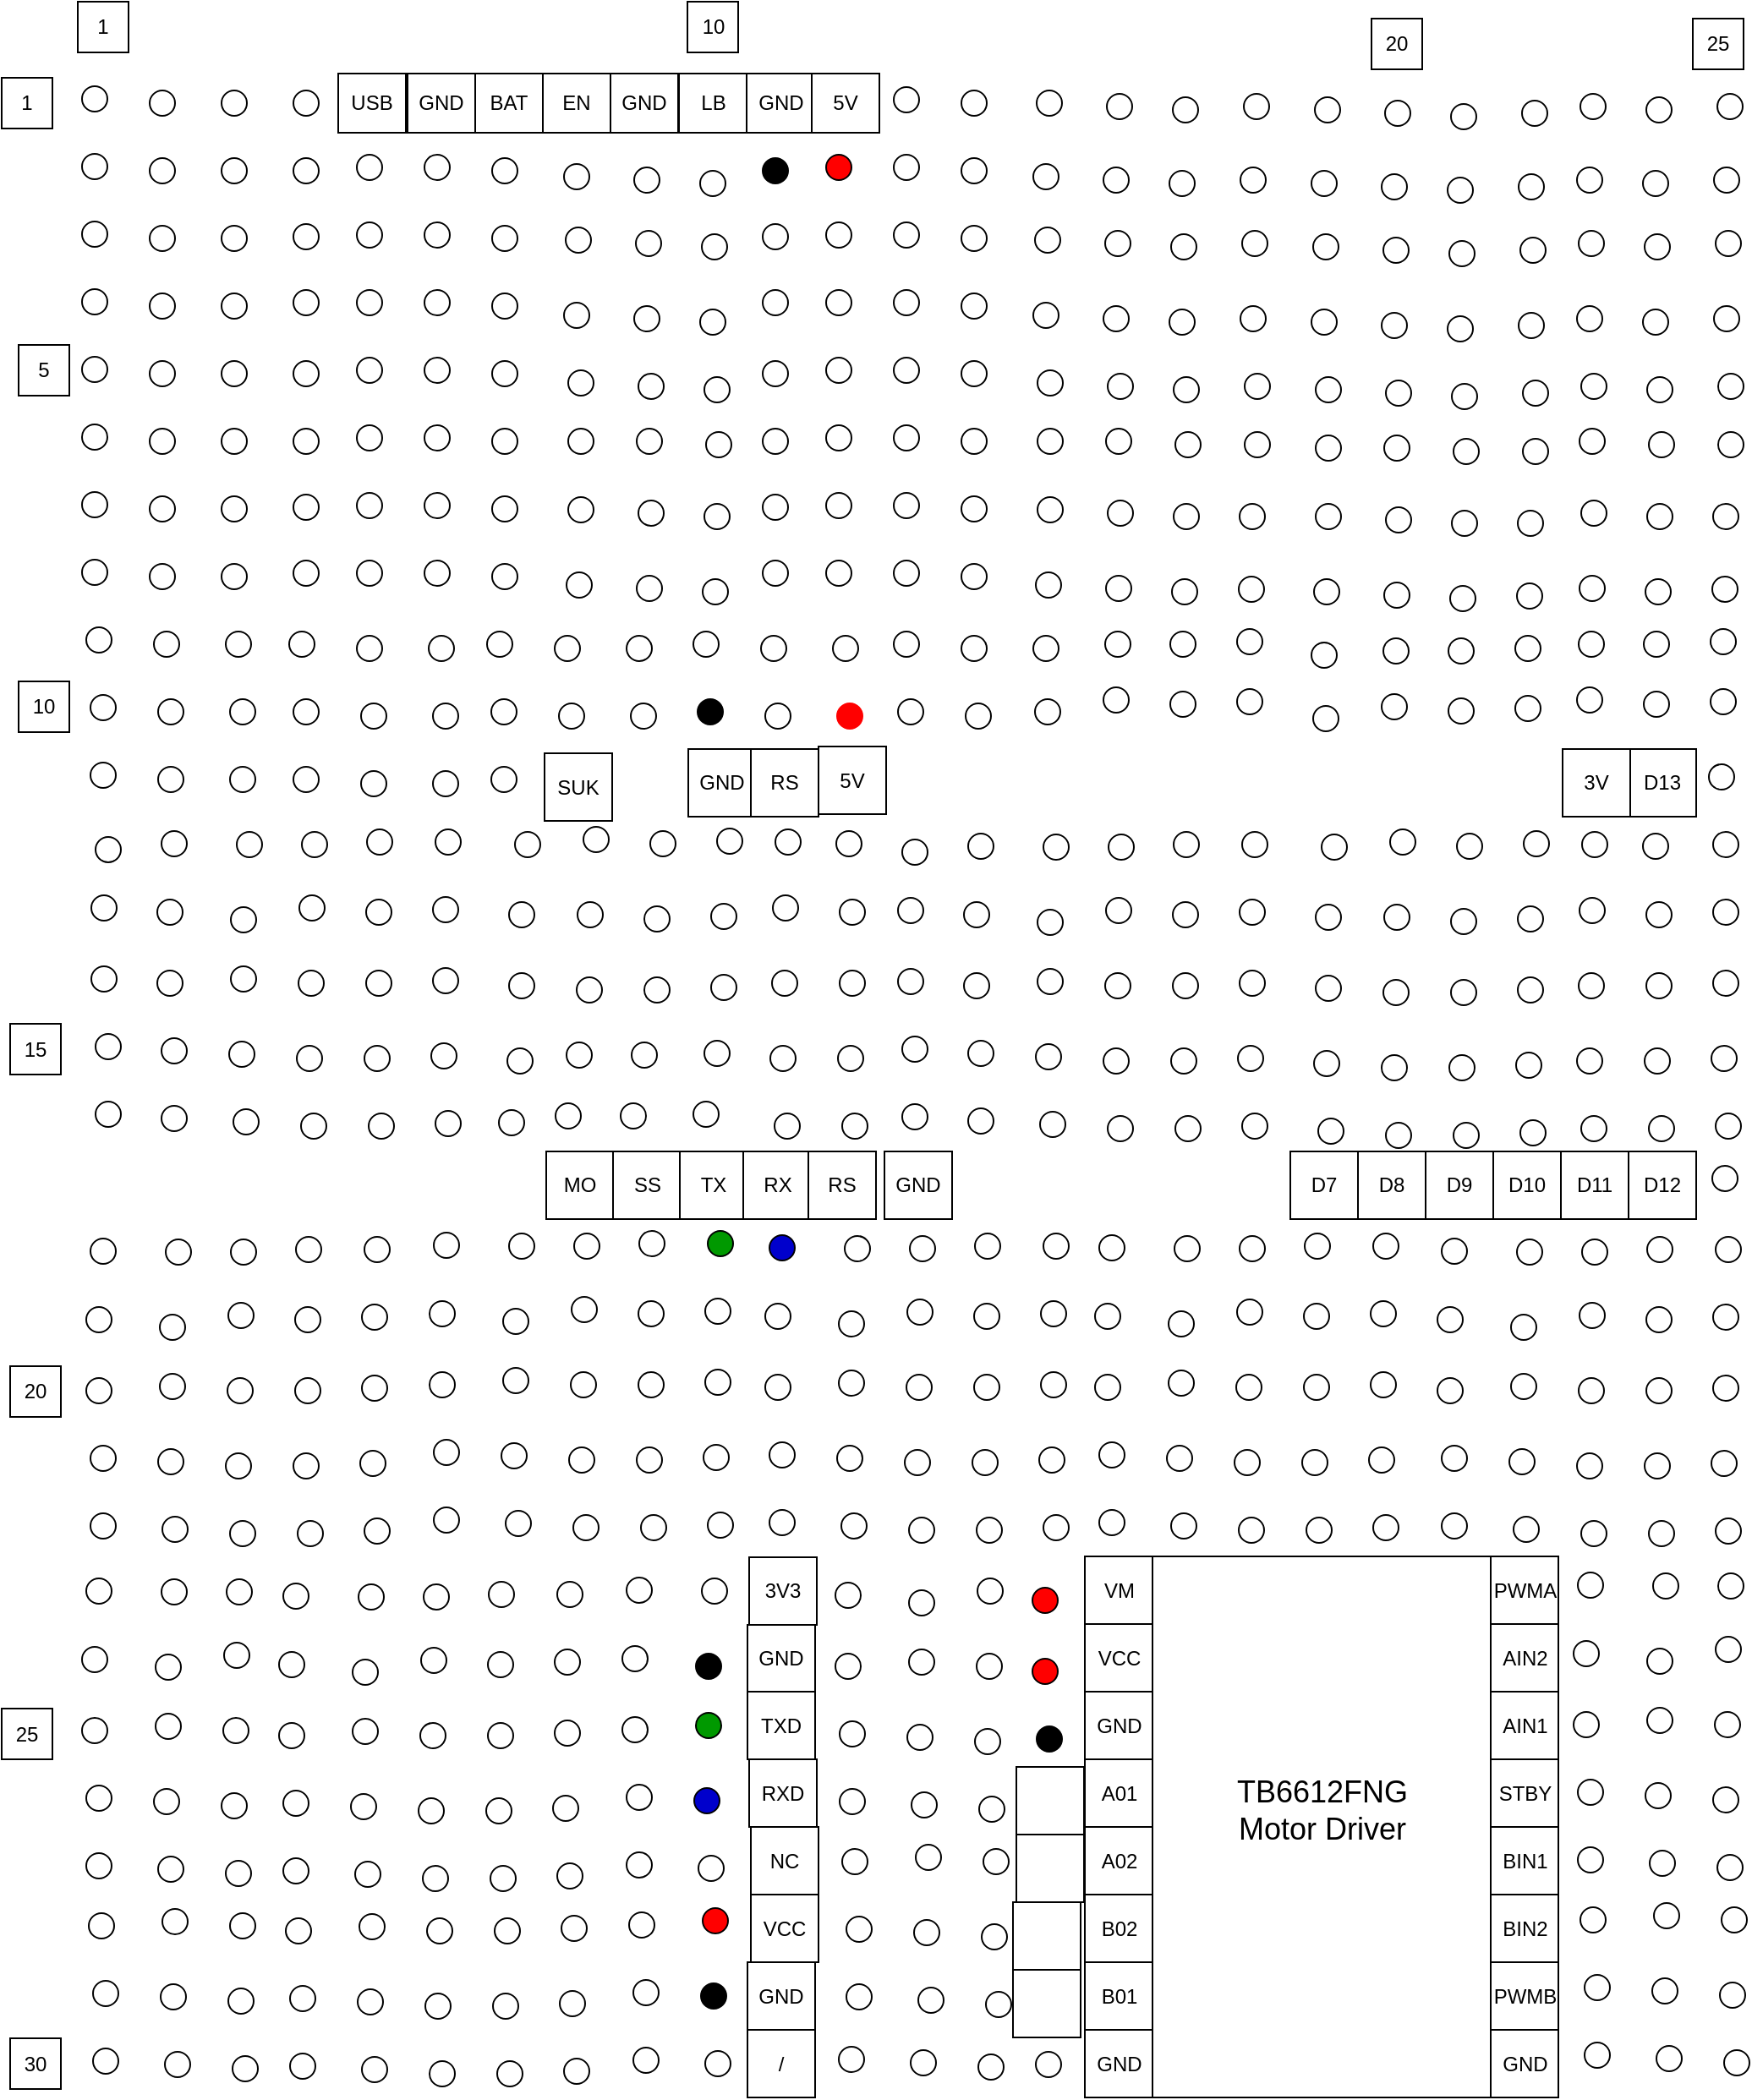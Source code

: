 <mxfile version="12.0.0" type="device" pages="1"><diagram id="h4Ag8MH6K0B41kUlJL4Z" name="Page-1"><mxGraphModel dx="1587" dy="718" grid="1" gridSize="10" guides="1" tooltips="1" connect="1" arrows="1" fold="1" page="1" pageScale="1" pageWidth="850" pageHeight="1100" math="0" shadow="0"><root><mxCell id="0"/><mxCell id="1" parent="0"/><mxCell id="1PlYwHQpLJQ2olBMrea5-20" value="" style="group" parent="1" vertex="1" connectable="0"><mxGeometry x="680.5" y="999.5" width="280" height="320" as="geometry"/></mxCell><mxCell id="1PlYwHQpLJQ2olBMrea5-2" value="" style="rounded=0;whiteSpace=wrap;html=1;fillColor=none;" parent="1PlYwHQpLJQ2olBMrea5-20" vertex="1"><mxGeometry width="280" height="320" as="geometry"/></mxCell><mxCell id="1PlYwHQpLJQ2olBMrea5-3" value="&lt;font style=&quot;font-size: 18px&quot;&gt;TB6612FNG&lt;br&gt;Motor Driver&lt;/font&gt;" style="text;html=1;strokeColor=none;fillColor=none;align=center;verticalAlign=middle;whiteSpace=wrap;rounded=0;" parent="1PlYwHQpLJQ2olBMrea5-20" vertex="1"><mxGeometry x="80" y="10" width="120" height="280" as="geometry"/></mxCell><mxCell id="1PlYwHQpLJQ2olBMrea5-4" value="VM" style="text;html=1;strokeColor=#000000;fillColor=none;align=center;verticalAlign=middle;whiteSpace=wrap;rounded=0;" parent="1PlYwHQpLJQ2olBMrea5-20" vertex="1"><mxGeometry width="40" height="40" as="geometry"/></mxCell><mxCell id="1PlYwHQpLJQ2olBMrea5-5" value="VCC" style="text;html=1;strokeColor=#000000;fillColor=none;align=center;verticalAlign=middle;whiteSpace=wrap;rounded=0;" parent="1PlYwHQpLJQ2olBMrea5-20" vertex="1"><mxGeometry y="40" width="40" height="40" as="geometry"/></mxCell><mxCell id="1PlYwHQpLJQ2olBMrea5-6" value="GND" style="text;html=1;strokeColor=#000000;fillColor=none;align=center;verticalAlign=middle;whiteSpace=wrap;rounded=0;" parent="1PlYwHQpLJQ2olBMrea5-20" vertex="1"><mxGeometry y="80" width="40" height="40" as="geometry"/></mxCell><mxCell id="1PlYwHQpLJQ2olBMrea5-7" value="A01" style="text;html=1;strokeColor=#000000;fillColor=none;align=center;verticalAlign=middle;whiteSpace=wrap;rounded=0;" parent="1PlYwHQpLJQ2olBMrea5-20" vertex="1"><mxGeometry y="120" width="40" height="40" as="geometry"/></mxCell><mxCell id="1PlYwHQpLJQ2olBMrea5-8" value="A02" style="text;html=1;strokeColor=#000000;fillColor=none;align=center;verticalAlign=middle;whiteSpace=wrap;rounded=0;" parent="1PlYwHQpLJQ2olBMrea5-20" vertex="1"><mxGeometry y="160" width="40" height="40" as="geometry"/></mxCell><mxCell id="1PlYwHQpLJQ2olBMrea5-9" value="B02" style="text;html=1;strokeColor=#000000;fillColor=none;align=center;verticalAlign=middle;whiteSpace=wrap;rounded=0;" parent="1PlYwHQpLJQ2olBMrea5-20" vertex="1"><mxGeometry y="200" width="40" height="40" as="geometry"/></mxCell><mxCell id="1PlYwHQpLJQ2olBMrea5-10" value="B01" style="text;html=1;strokeColor=#000000;fillColor=none;align=center;verticalAlign=middle;whiteSpace=wrap;rounded=0;" parent="1PlYwHQpLJQ2olBMrea5-20" vertex="1"><mxGeometry y="240" width="40" height="40" as="geometry"/></mxCell><mxCell id="1PlYwHQpLJQ2olBMrea5-11" value="GND" style="text;html=1;strokeColor=#000000;fillColor=none;align=center;verticalAlign=middle;whiteSpace=wrap;rounded=0;" parent="1PlYwHQpLJQ2olBMrea5-20" vertex="1"><mxGeometry y="280" width="40" height="40" as="geometry"/></mxCell><mxCell id="1PlYwHQpLJQ2olBMrea5-12" value="PWMA" style="text;html=1;strokeColor=#000000;fillColor=none;align=center;verticalAlign=middle;whiteSpace=wrap;rounded=0;" parent="1PlYwHQpLJQ2olBMrea5-20" vertex="1"><mxGeometry x="240" width="40" height="40" as="geometry"/></mxCell><mxCell id="1PlYwHQpLJQ2olBMrea5-13" value="AIN2" style="text;html=1;strokeColor=#000000;fillColor=none;align=center;verticalAlign=middle;whiteSpace=wrap;rounded=0;" parent="1PlYwHQpLJQ2olBMrea5-20" vertex="1"><mxGeometry x="240" y="40" width="40" height="40" as="geometry"/></mxCell><mxCell id="1PlYwHQpLJQ2olBMrea5-14" value="AIN1" style="text;html=1;strokeColor=#000000;fillColor=none;align=center;verticalAlign=middle;whiteSpace=wrap;rounded=0;" parent="1PlYwHQpLJQ2olBMrea5-20" vertex="1"><mxGeometry x="240" y="80" width="40" height="40" as="geometry"/></mxCell><mxCell id="1PlYwHQpLJQ2olBMrea5-15" value="STBY" style="text;html=1;strokeColor=#000000;fillColor=none;align=center;verticalAlign=middle;whiteSpace=wrap;rounded=0;" parent="1PlYwHQpLJQ2olBMrea5-20" vertex="1"><mxGeometry x="240" y="120" width="40" height="40" as="geometry"/></mxCell><mxCell id="1PlYwHQpLJQ2olBMrea5-16" value="BIN1" style="text;html=1;strokeColor=#000000;fillColor=none;align=center;verticalAlign=middle;whiteSpace=wrap;rounded=0;" parent="1PlYwHQpLJQ2olBMrea5-20" vertex="1"><mxGeometry x="240" y="160" width="40" height="40" as="geometry"/></mxCell><mxCell id="1PlYwHQpLJQ2olBMrea5-17" value="BIN2" style="text;html=1;strokeColor=#000000;fillColor=none;align=center;verticalAlign=middle;whiteSpace=wrap;rounded=0;" parent="1PlYwHQpLJQ2olBMrea5-20" vertex="1"><mxGeometry x="240" y="200" width="40" height="40" as="geometry"/></mxCell><mxCell id="1PlYwHQpLJQ2olBMrea5-18" value="PWMB" style="text;html=1;strokeColor=#000000;fillColor=none;align=center;verticalAlign=middle;whiteSpace=wrap;rounded=0;" parent="1PlYwHQpLJQ2olBMrea5-20" vertex="1"><mxGeometry x="240" y="240" width="40" height="40" as="geometry"/></mxCell><mxCell id="1PlYwHQpLJQ2olBMrea5-19" value="GND" style="text;html=1;strokeColor=#000000;fillColor=none;align=center;verticalAlign=middle;whiteSpace=wrap;rounded=0;" parent="1PlYwHQpLJQ2olBMrea5-20" vertex="1"><mxGeometry x="240" y="280" width="40" height="40" as="geometry"/></mxCell><mxCell id="1PlYwHQpLJQ2olBMrea5-21" value="GND" style="rounded=0;whiteSpace=wrap;html=1;" parent="1" vertex="1"><mxGeometry x="562" y="760" width="40" height="40" as="geometry"/></mxCell><mxCell id="1PlYwHQpLJQ2olBMrea5-22" value="SUK" style="rounded=0;whiteSpace=wrap;html=1;" parent="1" vertex="1"><mxGeometry x="361" y="524.5" width="40" height="40" as="geometry"/></mxCell><mxCell id="1PlYwHQpLJQ2olBMrea5-25" value="" style="ellipse;whiteSpace=wrap;html=1;aspect=fixed;" parent="1" vertex="1"><mxGeometry x="170" y="212.5" width="15" height="15" as="geometry"/></mxCell><mxCell id="1PlYwHQpLJQ2olBMrea5-26" value="" style="ellipse;whiteSpace=wrap;html=1;aspect=fixed;" parent="1" vertex="1"><mxGeometry x="170" y="172.5" width="15" height="15" as="geometry"/></mxCell><mxCell id="1PlYwHQpLJQ2olBMrea5-27" value="" style="ellipse;whiteSpace=wrap;html=1;aspect=fixed;" parent="1" vertex="1"><mxGeometry x="170" y="132.5" width="15" height="15" as="geometry"/></mxCell><mxCell id="1PlYwHQpLJQ2olBMrea5-29" value="" style="ellipse;whiteSpace=wrap;html=1;aspect=fixed;" parent="1" vertex="1"><mxGeometry x="170" y="252.5" width="15" height="15" as="geometry"/></mxCell><mxCell id="1PlYwHQpLJQ2olBMrea5-30" value="" style="ellipse;whiteSpace=wrap;html=1;aspect=fixed;" parent="1" vertex="1"><mxGeometry x="170" y="372.5" width="15" height="15" as="geometry"/></mxCell><mxCell id="1PlYwHQpLJQ2olBMrea5-31" value="" style="ellipse;whiteSpace=wrap;html=1;aspect=fixed;" parent="1" vertex="1"><mxGeometry x="170" y="332.5" width="15" height="15" as="geometry"/></mxCell><mxCell id="1PlYwHQpLJQ2olBMrea5-32" value="" style="ellipse;whiteSpace=wrap;html=1;aspect=fixed;" parent="1" vertex="1"><mxGeometry x="170" y="292.5" width="15" height="15" as="geometry"/></mxCell><mxCell id="1PlYwHQpLJQ2olBMrea5-33" value="" style="ellipse;whiteSpace=wrap;html=1;aspect=fixed;" parent="1" vertex="1"><mxGeometry x="170" y="412.5" width="15" height="15" as="geometry"/></mxCell><mxCell id="1PlYwHQpLJQ2olBMrea5-34" value="" style="ellipse;whiteSpace=wrap;html=1;aspect=fixed;" parent="1" vertex="1"><mxGeometry x="490" y="211.5" width="15" height="15" as="geometry"/></mxCell><mxCell id="1PlYwHQpLJQ2olBMrea5-35" value="" style="ellipse;whiteSpace=wrap;html=1;aspect=fixed;fillColor=#000000;" parent="1" vertex="1"><mxGeometry x="490" y="172.5" width="15" height="15" as="geometry"/></mxCell><mxCell id="1PlYwHQpLJQ2olBMrea5-37" value="" style="ellipse;whiteSpace=wrap;html=1;aspect=fixed;" parent="1" vertex="1"><mxGeometry x="490" y="250.5" width="15" height="15" as="geometry"/></mxCell><mxCell id="1PlYwHQpLJQ2olBMrea5-38" value="" style="ellipse;whiteSpace=wrap;html=1;aspect=fixed;" parent="1" vertex="1"><mxGeometry x="490" y="371.5" width="15" height="15" as="geometry"/></mxCell><mxCell id="1PlYwHQpLJQ2olBMrea5-39" value="" style="ellipse;whiteSpace=wrap;html=1;aspect=fixed;" parent="1" vertex="1"><mxGeometry x="490" y="332.5" width="15" height="15" as="geometry"/></mxCell><mxCell id="1PlYwHQpLJQ2olBMrea5-40" value="" style="ellipse;whiteSpace=wrap;html=1;aspect=fixed;" parent="1" vertex="1"><mxGeometry x="490" y="292.5" width="15" height="15" as="geometry"/></mxCell><mxCell id="1PlYwHQpLJQ2olBMrea5-41" value="" style="ellipse;whiteSpace=wrap;html=1;aspect=fixed;" parent="1" vertex="1"><mxGeometry x="490" y="410.5" width="15" height="15" as="geometry"/></mxCell><mxCell id="1PlYwHQpLJQ2olBMrea5-53" value="" style="ellipse;whiteSpace=wrap;html=1;aspect=fixed;" parent="1" vertex="1"><mxGeometry x="127.5" y="212.5" width="15" height="15" as="geometry"/></mxCell><mxCell id="1PlYwHQpLJQ2olBMrea5-54" value="" style="ellipse;whiteSpace=wrap;html=1;aspect=fixed;" parent="1" vertex="1"><mxGeometry x="127.5" y="172.5" width="15" height="15" as="geometry"/></mxCell><mxCell id="1PlYwHQpLJQ2olBMrea5-55" value="" style="ellipse;whiteSpace=wrap;html=1;aspect=fixed;" parent="1" vertex="1"><mxGeometry x="127.5" y="132.5" width="15" height="15" as="geometry"/></mxCell><mxCell id="1PlYwHQpLJQ2olBMrea5-56" value="" style="ellipse;whiteSpace=wrap;html=1;aspect=fixed;" parent="1" vertex="1"><mxGeometry x="127.5" y="252.5" width="15" height="15" as="geometry"/></mxCell><mxCell id="1PlYwHQpLJQ2olBMrea5-57" value="" style="ellipse;whiteSpace=wrap;html=1;aspect=fixed;" parent="1" vertex="1"><mxGeometry x="127.5" y="372.5" width="15" height="15" as="geometry"/></mxCell><mxCell id="1PlYwHQpLJQ2olBMrea5-58" value="" style="ellipse;whiteSpace=wrap;html=1;aspect=fixed;" parent="1" vertex="1"><mxGeometry x="127.5" y="332.5" width="15" height="15" as="geometry"/></mxCell><mxCell id="1PlYwHQpLJQ2olBMrea5-59" value="" style="ellipse;whiteSpace=wrap;html=1;aspect=fixed;" parent="1" vertex="1"><mxGeometry x="127.5" y="292.5" width="15" height="15" as="geometry"/></mxCell><mxCell id="1PlYwHQpLJQ2olBMrea5-60" value="" style="ellipse;whiteSpace=wrap;html=1;aspect=fixed;" parent="1" vertex="1"><mxGeometry x="127.5" y="412.5" width="15" height="15" as="geometry"/></mxCell><mxCell id="1PlYwHQpLJQ2olBMrea5-61" value="" style="ellipse;whiteSpace=wrap;html=1;aspect=fixed;" parent="1" vertex="1"><mxGeometry x="87.5" y="210" width="15" height="15" as="geometry"/></mxCell><mxCell id="1PlYwHQpLJQ2olBMrea5-62" value="" style="ellipse;whiteSpace=wrap;html=1;aspect=fixed;" parent="1" vertex="1"><mxGeometry x="87.5" y="170" width="15" height="15" as="geometry"/></mxCell><mxCell id="1PlYwHQpLJQ2olBMrea5-63" value="" style="ellipse;whiteSpace=wrap;html=1;aspect=fixed;" parent="1" vertex="1"><mxGeometry x="87.5" y="130" width="15" height="15" as="geometry"/></mxCell><mxCell id="1PlYwHQpLJQ2olBMrea5-64" value="" style="ellipse;whiteSpace=wrap;html=1;aspect=fixed;" parent="1" vertex="1"><mxGeometry x="87.5" y="250" width="15" height="15" as="geometry"/></mxCell><mxCell id="1PlYwHQpLJQ2olBMrea5-65" value="" style="ellipse;whiteSpace=wrap;html=1;aspect=fixed;" parent="1" vertex="1"><mxGeometry x="87.5" y="370" width="15" height="15" as="geometry"/></mxCell><mxCell id="1PlYwHQpLJQ2olBMrea5-66" value="" style="ellipse;whiteSpace=wrap;html=1;aspect=fixed;" parent="1" vertex="1"><mxGeometry x="87.5" y="330" width="15" height="15" as="geometry"/></mxCell><mxCell id="1PlYwHQpLJQ2olBMrea5-67" value="" style="ellipse;whiteSpace=wrap;html=1;aspect=fixed;" parent="1" vertex="1"><mxGeometry x="87.5" y="290" width="15" height="15" as="geometry"/></mxCell><mxCell id="1PlYwHQpLJQ2olBMrea5-68" value="" style="ellipse;whiteSpace=wrap;html=1;aspect=fixed;" parent="1" vertex="1"><mxGeometry x="87.5" y="410" width="15" height="15" as="geometry"/></mxCell><mxCell id="1PlYwHQpLJQ2olBMrea5-69" value="" style="ellipse;whiteSpace=wrap;html=1;aspect=fixed;" parent="1" vertex="1"><mxGeometry x="527.5" y="210.5" width="15" height="15" as="geometry"/></mxCell><mxCell id="1PlYwHQpLJQ2olBMrea5-70" value="" style="ellipse;whiteSpace=wrap;html=1;aspect=fixed;fillColor=#FF0000;" parent="1" vertex="1"><mxGeometry x="527.5" y="170.5" width="15" height="15" as="geometry"/></mxCell><mxCell id="1PlYwHQpLJQ2olBMrea5-72" value="" style="ellipse;whiteSpace=wrap;html=1;aspect=fixed;" parent="1" vertex="1"><mxGeometry x="527.5" y="250.5" width="15" height="15" as="geometry"/></mxCell><mxCell id="1PlYwHQpLJQ2olBMrea5-73" value="" style="ellipse;whiteSpace=wrap;html=1;aspect=fixed;" parent="1" vertex="1"><mxGeometry x="527.5" y="370.5" width="15" height="15" as="geometry"/></mxCell><mxCell id="1PlYwHQpLJQ2olBMrea5-74" value="" style="ellipse;whiteSpace=wrap;html=1;aspect=fixed;" parent="1" vertex="1"><mxGeometry x="527.5" y="330.5" width="15" height="15" as="geometry"/></mxCell><mxCell id="1PlYwHQpLJQ2olBMrea5-75" value="" style="ellipse;whiteSpace=wrap;html=1;aspect=fixed;" parent="1" vertex="1"><mxGeometry x="527.5" y="290.5" width="15" height="15" as="geometry"/></mxCell><mxCell id="1PlYwHQpLJQ2olBMrea5-76" value="" style="ellipse;whiteSpace=wrap;html=1;aspect=fixed;" parent="1" vertex="1"><mxGeometry x="527.5" y="410.5" width="15" height="15" as="geometry"/></mxCell><mxCell id="1PlYwHQpLJQ2olBMrea5-77" value="" style="ellipse;whiteSpace=wrap;html=1;aspect=fixed;" parent="1" vertex="1"><mxGeometry x="567.5" y="210.5" width="15" height="15" as="geometry"/></mxCell><mxCell id="1PlYwHQpLJQ2olBMrea5-78" value="" style="ellipse;whiteSpace=wrap;html=1;aspect=fixed;" parent="1" vertex="1"><mxGeometry x="567.5" y="170.5" width="15" height="15" as="geometry"/></mxCell><mxCell id="1PlYwHQpLJQ2olBMrea5-79" value="" style="ellipse;whiteSpace=wrap;html=1;aspect=fixed;" parent="1" vertex="1"><mxGeometry x="567.5" y="130.5" width="15" height="15" as="geometry"/></mxCell><mxCell id="1PlYwHQpLJQ2olBMrea5-80" value="" style="ellipse;whiteSpace=wrap;html=1;aspect=fixed;" parent="1" vertex="1"><mxGeometry x="567.5" y="250.5" width="15" height="15" as="geometry"/></mxCell><mxCell id="1PlYwHQpLJQ2olBMrea5-81" value="" style="ellipse;whiteSpace=wrap;html=1;aspect=fixed;" parent="1" vertex="1"><mxGeometry x="567.5" y="370.5" width="15" height="15" as="geometry"/></mxCell><mxCell id="1PlYwHQpLJQ2olBMrea5-82" value="" style="ellipse;whiteSpace=wrap;html=1;aspect=fixed;" parent="1" vertex="1"><mxGeometry x="567.5" y="330.5" width="15" height="15" as="geometry"/></mxCell><mxCell id="1PlYwHQpLJQ2olBMrea5-83" value="" style="ellipse;whiteSpace=wrap;html=1;aspect=fixed;" parent="1" vertex="1"><mxGeometry x="567.5" y="290.5" width="15" height="15" as="geometry"/></mxCell><mxCell id="1PlYwHQpLJQ2olBMrea5-84" value="" style="ellipse;whiteSpace=wrap;html=1;aspect=fixed;" parent="1" vertex="1"><mxGeometry x="567.5" y="410.5" width="15" height="15" as="geometry"/></mxCell><mxCell id="1PlYwHQpLJQ2olBMrea5-85" value="" style="ellipse;whiteSpace=wrap;html=1;aspect=fixed;" parent="1" vertex="1"><mxGeometry x="607.5" y="212.5" width="15" height="15" as="geometry"/></mxCell><mxCell id="1PlYwHQpLJQ2olBMrea5-86" value="" style="ellipse;whiteSpace=wrap;html=1;aspect=fixed;" parent="1" vertex="1"><mxGeometry x="607.5" y="172.5" width="15" height="15" as="geometry"/></mxCell><mxCell id="1PlYwHQpLJQ2olBMrea5-87" value="" style="ellipse;whiteSpace=wrap;html=1;aspect=fixed;" parent="1" vertex="1"><mxGeometry x="607.5" y="132.5" width="15" height="15" as="geometry"/></mxCell><mxCell id="1PlYwHQpLJQ2olBMrea5-88" value="" style="ellipse;whiteSpace=wrap;html=1;aspect=fixed;" parent="1" vertex="1"><mxGeometry x="607.5" y="252.5" width="15" height="15" as="geometry"/></mxCell><mxCell id="1PlYwHQpLJQ2olBMrea5-89" value="" style="ellipse;whiteSpace=wrap;html=1;aspect=fixed;" parent="1" vertex="1"><mxGeometry x="607.5" y="372.5" width="15" height="15" as="geometry"/></mxCell><mxCell id="1PlYwHQpLJQ2olBMrea5-90" value="" style="ellipse;whiteSpace=wrap;html=1;aspect=fixed;" parent="1" vertex="1"><mxGeometry x="607.5" y="332.5" width="15" height="15" as="geometry"/></mxCell><mxCell id="1PlYwHQpLJQ2olBMrea5-91" value="" style="ellipse;whiteSpace=wrap;html=1;aspect=fixed;" parent="1" vertex="1"><mxGeometry x="607.5" y="292.5" width="15" height="15" as="geometry"/></mxCell><mxCell id="1PlYwHQpLJQ2olBMrea5-92" value="" style="ellipse;whiteSpace=wrap;html=1;aspect=fixed;" parent="1" vertex="1"><mxGeometry x="607.5" y="412.5" width="15" height="15" as="geometry"/></mxCell><mxCell id="1PlYwHQpLJQ2olBMrea5-109" value="" style="ellipse;whiteSpace=wrap;html=1;aspect=fixed;" parent="1" vertex="1"><mxGeometry x="172.5" y="452.5" width="15" height="15" as="geometry"/></mxCell><mxCell id="1PlYwHQpLJQ2olBMrea5-110" value="" style="ellipse;whiteSpace=wrap;html=1;aspect=fixed;" parent="1" vertex="1"><mxGeometry x="130" y="452.5" width="15" height="15" as="geometry"/></mxCell><mxCell id="1PlYwHQpLJQ2olBMrea5-111" value="" style="ellipse;whiteSpace=wrap;html=1;aspect=fixed;" parent="1" vertex="1"><mxGeometry x="90" y="450" width="15" height="15" as="geometry"/></mxCell><mxCell id="1PlYwHQpLJQ2olBMrea5-112" value="" style="ellipse;whiteSpace=wrap;html=1;aspect=fixed;" parent="1" vertex="1"><mxGeometry x="292.5" y="455" width="15" height="15" as="geometry"/></mxCell><mxCell id="1PlYwHQpLJQ2olBMrea5-113" value="" style="ellipse;whiteSpace=wrap;html=1;aspect=fixed;" parent="1" vertex="1"><mxGeometry x="250" y="455" width="15" height="15" as="geometry"/></mxCell><mxCell id="1PlYwHQpLJQ2olBMrea5-114" value="" style="ellipse;whiteSpace=wrap;html=1;aspect=fixed;" parent="1" vertex="1"><mxGeometry x="210" y="452.5" width="15" height="15" as="geometry"/></mxCell><mxCell id="1PlYwHQpLJQ2olBMrea5-115" value="" style="ellipse;whiteSpace=wrap;html=1;aspect=fixed;" parent="1" vertex="1"><mxGeometry x="409.5" y="455" width="15" height="15" as="geometry"/></mxCell><mxCell id="1PlYwHQpLJQ2olBMrea5-116" value="" style="ellipse;whiteSpace=wrap;html=1;aspect=fixed;" parent="1" vertex="1"><mxGeometry x="367" y="455" width="15" height="15" as="geometry"/></mxCell><mxCell id="1PlYwHQpLJQ2olBMrea5-117" value="" style="ellipse;whiteSpace=wrap;html=1;aspect=fixed;" parent="1" vertex="1"><mxGeometry x="327" y="452.5" width="15" height="15" as="geometry"/></mxCell><mxCell id="1PlYwHQpLJQ2olBMrea5-118" value="" style="ellipse;whiteSpace=wrap;html=1;aspect=fixed;" parent="1" vertex="1"><mxGeometry x="531.5" y="455" width="15" height="15" as="geometry"/></mxCell><mxCell id="1PlYwHQpLJQ2olBMrea5-119" value="" style="ellipse;whiteSpace=wrap;html=1;aspect=fixed;" parent="1" vertex="1"><mxGeometry x="489" y="455" width="15" height="15" as="geometry"/></mxCell><mxCell id="1PlYwHQpLJQ2olBMrea5-120" value="" style="ellipse;whiteSpace=wrap;html=1;aspect=fixed;" parent="1" vertex="1"><mxGeometry x="449" y="452.5" width="15" height="15" as="geometry"/></mxCell><mxCell id="1PlYwHQpLJQ2olBMrea5-121" value="" style="ellipse;whiteSpace=wrap;html=1;aspect=fixed;" parent="1" vertex="1"><mxGeometry x="650" y="455" width="15" height="15" as="geometry"/></mxCell><mxCell id="1PlYwHQpLJQ2olBMrea5-122" value="" style="ellipse;whiteSpace=wrap;html=1;aspect=fixed;" parent="1" vertex="1"><mxGeometry x="607.5" y="455" width="15" height="15" as="geometry"/></mxCell><mxCell id="1PlYwHQpLJQ2olBMrea5-123" value="" style="ellipse;whiteSpace=wrap;html=1;aspect=fixed;" parent="1" vertex="1"><mxGeometry x="567.5" y="452.5" width="15" height="15" as="geometry"/></mxCell><mxCell id="1PlYwHQpLJQ2olBMrea5-124" value="" style="ellipse;whiteSpace=wrap;html=1;aspect=fixed;" parent="1" vertex="1"><mxGeometry x="175" y="492.5" width="15" height="15" as="geometry"/></mxCell><mxCell id="1PlYwHQpLJQ2olBMrea5-125" value="" style="ellipse;whiteSpace=wrap;html=1;aspect=fixed;" parent="1" vertex="1"><mxGeometry x="132.5" y="492.5" width="15" height="15" as="geometry"/></mxCell><mxCell id="1PlYwHQpLJQ2olBMrea5-126" value="" style="ellipse;whiteSpace=wrap;html=1;aspect=fixed;" parent="1" vertex="1"><mxGeometry x="92.5" y="490" width="15" height="15" as="geometry"/></mxCell><mxCell id="1PlYwHQpLJQ2olBMrea5-127" value="" style="ellipse;whiteSpace=wrap;html=1;aspect=fixed;" parent="1" vertex="1"><mxGeometry x="295" y="495" width="15" height="15" as="geometry"/></mxCell><mxCell id="1PlYwHQpLJQ2olBMrea5-128" value="" style="ellipse;whiteSpace=wrap;html=1;aspect=fixed;" parent="1" vertex="1"><mxGeometry x="252.5" y="495" width="15" height="15" as="geometry"/></mxCell><mxCell id="1PlYwHQpLJQ2olBMrea5-129" value="" style="ellipse;whiteSpace=wrap;html=1;aspect=fixed;" parent="1" vertex="1"><mxGeometry x="212.5" y="492.5" width="15" height="15" as="geometry"/></mxCell><mxCell id="1PlYwHQpLJQ2olBMrea5-130" value="" style="ellipse;whiteSpace=wrap;html=1;aspect=fixed;" parent="1" vertex="1"><mxGeometry x="412" y="495" width="15" height="15" as="geometry"/></mxCell><mxCell id="1PlYwHQpLJQ2olBMrea5-131" value="" style="ellipse;whiteSpace=wrap;html=1;aspect=fixed;" parent="1" vertex="1"><mxGeometry x="369.5" y="495" width="15" height="15" as="geometry"/></mxCell><mxCell id="1PlYwHQpLJQ2olBMrea5-132" value="" style="ellipse;whiteSpace=wrap;html=1;aspect=fixed;" parent="1" vertex="1"><mxGeometry x="329.5" y="492.5" width="15" height="15" as="geometry"/></mxCell><mxCell id="1PlYwHQpLJQ2olBMrea5-133" value="" style="ellipse;whiteSpace=wrap;html=1;aspect=fixed;strokeColor=#FF0000;fillColor=#FF0000;" parent="1" vertex="1"><mxGeometry x="534" y="495" width="15" height="15" as="geometry"/></mxCell><mxCell id="1PlYwHQpLJQ2olBMrea5-134" value="" style="ellipse;whiteSpace=wrap;html=1;aspect=fixed;" parent="1" vertex="1"><mxGeometry x="491.5" y="495" width="15" height="15" as="geometry"/></mxCell><mxCell id="1PlYwHQpLJQ2olBMrea5-135" value="" style="ellipse;whiteSpace=wrap;html=1;aspect=fixed;fillColor=#000000;" parent="1" vertex="1"><mxGeometry x="451.5" y="492.5" width="15" height="15" as="geometry"/></mxCell><mxCell id="1PlYwHQpLJQ2olBMrea5-136" value="" style="ellipse;whiteSpace=wrap;html=1;aspect=fixed;" parent="1" vertex="1"><mxGeometry x="610" y="495" width="15" height="15" as="geometry"/></mxCell><mxCell id="1PlYwHQpLJQ2olBMrea5-137" value="" style="ellipse;whiteSpace=wrap;html=1;aspect=fixed;" parent="1" vertex="1"><mxGeometry x="570" y="492.5" width="15" height="15" as="geometry"/></mxCell><mxCell id="1PlYwHQpLJQ2olBMrea5-139" value="" style="ellipse;whiteSpace=wrap;html=1;aspect=fixed;" parent="1" vertex="1"><mxGeometry x="175" y="532.5" width="15" height="15" as="geometry"/></mxCell><mxCell id="1PlYwHQpLJQ2olBMrea5-140" value="" style="ellipse;whiteSpace=wrap;html=1;aspect=fixed;" parent="1" vertex="1"><mxGeometry x="132.5" y="532.5" width="15" height="15" as="geometry"/></mxCell><mxCell id="1PlYwHQpLJQ2olBMrea5-141" value="" style="ellipse;whiteSpace=wrap;html=1;aspect=fixed;" parent="1" vertex="1"><mxGeometry x="92.5" y="530" width="15" height="15" as="geometry"/></mxCell><mxCell id="1PlYwHQpLJQ2olBMrea5-142" value="" style="ellipse;whiteSpace=wrap;html=1;aspect=fixed;" parent="1" vertex="1"><mxGeometry x="295" y="535" width="15" height="15" as="geometry"/></mxCell><mxCell id="1PlYwHQpLJQ2olBMrea5-143" value="" style="ellipse;whiteSpace=wrap;html=1;aspect=fixed;" parent="1" vertex="1"><mxGeometry x="252.5" y="535" width="15" height="15" as="geometry"/></mxCell><mxCell id="1PlYwHQpLJQ2olBMrea5-144" value="" style="ellipse;whiteSpace=wrap;html=1;aspect=fixed;" parent="1" vertex="1"><mxGeometry x="212.5" y="532.5" width="15" height="15" as="geometry"/></mxCell><mxCell id="1PlYwHQpLJQ2olBMrea5-147" value="" style="ellipse;whiteSpace=wrap;html=1;aspect=fixed;" parent="1" vertex="1"><mxGeometry x="329.5" y="532.5" width="15" height="15" as="geometry"/></mxCell><mxCell id="1PlYwHQpLJQ2olBMrea5-170" value="D13" style="rounded=0;whiteSpace=wrap;html=1;" parent="1" vertex="1"><mxGeometry x="1002" y="522" width="40" height="40" as="geometry"/></mxCell><mxCell id="1PlYwHQpLJQ2olBMrea5-171" value="MO" style="rounded=0;whiteSpace=wrap;html=1;" parent="1" vertex="1"><mxGeometry x="362" y="760" width="40" height="40" as="geometry"/></mxCell><mxCell id="1PlYwHQpLJQ2olBMrea5-172" value="D7" style="rounded=0;whiteSpace=wrap;html=1;" parent="1" vertex="1"><mxGeometry x="802" y="760" width="40" height="40" as="geometry"/></mxCell><mxCell id="1PlYwHQpLJQ2olBMrea5-173" value="D8" style="rounded=0;whiteSpace=wrap;html=1;" parent="1" vertex="1"><mxGeometry x="842" y="760" width="40" height="40" as="geometry"/></mxCell><mxCell id="1PlYwHQpLJQ2olBMrea5-180" value="" style="ellipse;whiteSpace=wrap;html=1;aspect=fixed;" parent="1" vertex="1"><mxGeometry x="570" y="610" width="15" height="15" as="geometry"/></mxCell><mxCell id="1PlYwHQpLJQ2olBMrea5-181" value="" style="ellipse;whiteSpace=wrap;html=1;aspect=fixed;" parent="1" vertex="1"><mxGeometry x="570" y="652" width="15" height="15" as="geometry"/></mxCell><mxCell id="1PlYwHQpLJQ2olBMrea5-182" value="" style="ellipse;whiteSpace=wrap;html=1;aspect=fixed;" parent="1" vertex="1"><mxGeometry x="572.5" y="692" width="15" height="15" as="geometry"/></mxCell><mxCell id="1PlYwHQpLJQ2olBMrea5-183" value="" style="ellipse;whiteSpace=wrap;html=1;aspect=fixed;" parent="1" vertex="1"><mxGeometry x="572.5" y="732" width="15" height="15" as="geometry"/></mxCell><mxCell id="1PlYwHQpLJQ2olBMrea5-186" value="" style="ellipse;whiteSpace=wrap;html=1;aspect=fixed;" parent="1" vertex="1"><mxGeometry x="609" y="612.5" width="15" height="15" as="geometry"/></mxCell><mxCell id="1PlYwHQpLJQ2olBMrea5-187" value="" style="ellipse;whiteSpace=wrap;html=1;aspect=fixed;" parent="1" vertex="1"><mxGeometry x="609" y="654.5" width="15" height="15" as="geometry"/></mxCell><mxCell id="1PlYwHQpLJQ2olBMrea5-188" value="" style="ellipse;whiteSpace=wrap;html=1;aspect=fixed;" parent="1" vertex="1"><mxGeometry x="611.5" y="694.5" width="15" height="15" as="geometry"/></mxCell><mxCell id="1PlYwHQpLJQ2olBMrea5-189" value="" style="ellipse;whiteSpace=wrap;html=1;aspect=fixed;" parent="1" vertex="1"><mxGeometry x="611.5" y="734.5" width="15" height="15" as="geometry"/></mxCell><mxCell id="1PlYwHQpLJQ2olBMrea5-202" value="D10" style="rounded=0;whiteSpace=wrap;html=1;" parent="1" vertex="1"><mxGeometry x="922" y="760" width="40" height="40" as="geometry"/></mxCell><mxCell id="1PlYwHQpLJQ2olBMrea5-203" value="D11" style="rounded=0;whiteSpace=wrap;html=1;" parent="1" vertex="1"><mxGeometry x="962" y="760" width="40" height="40" as="geometry"/></mxCell><mxCell id="1PlYwHQpLJQ2olBMrea5-204" value="D9" style="rounded=0;whiteSpace=wrap;html=1;" parent="1" vertex="1"><mxGeometry x="882" y="760" width="40" height="40" as="geometry"/></mxCell><mxCell id="1PlYwHQpLJQ2olBMrea5-205" value="" style="ellipse;whiteSpace=wrap;html=1;aspect=fixed;" parent="1" vertex="1"><mxGeometry x="651" y="492.5" width="15" height="15" as="geometry"/></mxCell><mxCell id="1PlYwHQpLJQ2olBMrea5-208" value="" style="ellipse;whiteSpace=wrap;html=1;aspect=fixed;" parent="1" vertex="1"><mxGeometry x="652.5" y="617" width="15" height="15" as="geometry"/></mxCell><mxCell id="1PlYwHQpLJQ2olBMrea5-209" value="" style="ellipse;whiteSpace=wrap;html=1;aspect=fixed;" parent="1" vertex="1"><mxGeometry x="652.5" y="652" width="15" height="15" as="geometry"/></mxCell><mxCell id="1PlYwHQpLJQ2olBMrea5-210" value="" style="ellipse;whiteSpace=wrap;html=1;aspect=fixed;" parent="1" vertex="1"><mxGeometry x="651.5" y="696.5" width="15" height="15" as="geometry"/></mxCell><mxCell id="1PlYwHQpLJQ2olBMrea5-211" value="" style="ellipse;whiteSpace=wrap;html=1;aspect=fixed;" parent="1" vertex="1"><mxGeometry x="654" y="736.5" width="15" height="15" as="geometry"/></mxCell><mxCell id="1PlYwHQpLJQ2olBMrea5-213" value="" style="ellipse;whiteSpace=wrap;html=1;aspect=fixed;" parent="1" vertex="1"><mxGeometry x="692.5" y="654.5" width="15" height="15" as="geometry"/></mxCell><mxCell id="1PlYwHQpLJQ2olBMrea5-214" value="" style="ellipse;whiteSpace=wrap;html=1;aspect=fixed;" parent="1" vertex="1"><mxGeometry x="691.5" y="699" width="15" height="15" as="geometry"/></mxCell><mxCell id="1PlYwHQpLJQ2olBMrea5-215" value="" style="ellipse;whiteSpace=wrap;html=1;aspect=fixed;" parent="1" vertex="1"><mxGeometry x="694" y="739" width="15" height="15" as="geometry"/></mxCell><mxCell id="1PlYwHQpLJQ2olBMrea5-217" value="" style="ellipse;whiteSpace=wrap;html=1;aspect=fixed;" parent="1" vertex="1"><mxGeometry x="732.5" y="654.5" width="15" height="15" as="geometry"/></mxCell><mxCell id="1PlYwHQpLJQ2olBMrea5-218" value="" style="ellipse;whiteSpace=wrap;html=1;aspect=fixed;" parent="1" vertex="1"><mxGeometry x="731.5" y="699" width="15" height="15" as="geometry"/></mxCell><mxCell id="1PlYwHQpLJQ2olBMrea5-219" value="" style="ellipse;whiteSpace=wrap;html=1;aspect=fixed;" parent="1" vertex="1"><mxGeometry x="734" y="739" width="15" height="15" as="geometry"/></mxCell><mxCell id="1PlYwHQpLJQ2olBMrea5-221" value="" style="ellipse;whiteSpace=wrap;html=1;aspect=fixed;" parent="1" vertex="1"><mxGeometry x="691.5" y="485.5" width="15" height="15" as="geometry"/></mxCell><mxCell id="1PlYwHQpLJQ2olBMrea5-224" value="" style="ellipse;whiteSpace=wrap;html=1;aspect=fixed;" parent="1" vertex="1"><mxGeometry x="693" y="610" width="15" height="15" as="geometry"/></mxCell><mxCell id="1PlYwHQpLJQ2olBMrea5-225" value="" style="ellipse;whiteSpace=wrap;html=1;aspect=fixed;" parent="1" vertex="1"><mxGeometry x="731" y="488" width="15" height="15" as="geometry"/></mxCell><mxCell id="1PlYwHQpLJQ2olBMrea5-228" value="" style="ellipse;whiteSpace=wrap;html=1;aspect=fixed;" parent="1" vertex="1"><mxGeometry x="732.5" y="612.5" width="15" height="15" as="geometry"/></mxCell><mxCell id="1PlYwHQpLJQ2olBMrea5-229" value="" style="ellipse;whiteSpace=wrap;html=1;aspect=fixed;" parent="1" vertex="1"><mxGeometry x="692.5" y="452.5" width="15" height="15" as="geometry"/></mxCell><mxCell id="1PlYwHQpLJQ2olBMrea5-230" value="" style="ellipse;whiteSpace=wrap;html=1;aspect=fixed;" parent="1" vertex="1"><mxGeometry x="731" y="452.5" width="15" height="15" as="geometry"/></mxCell><mxCell id="1PlYwHQpLJQ2olBMrea5-231" value="" style="ellipse;whiteSpace=wrap;html=1;aspect=fixed;" parent="1" vertex="1"><mxGeometry x="650" y="176" width="15" height="15" as="geometry"/></mxCell><mxCell id="1PlYwHQpLJQ2olBMrea5-232" value="" style="ellipse;whiteSpace=wrap;html=1;aspect=fixed;" parent="1" vertex="1"><mxGeometry x="651" y="213.5" width="15" height="15" as="geometry"/></mxCell><mxCell id="1PlYwHQpLJQ2olBMrea5-233" value="" style="ellipse;whiteSpace=wrap;html=1;aspect=fixed;" parent="1" vertex="1"><mxGeometry x="650" y="258" width="15" height="15" as="geometry"/></mxCell><mxCell id="1PlYwHQpLJQ2olBMrea5-234" value="" style="ellipse;whiteSpace=wrap;html=1;aspect=fixed;" parent="1" vertex="1"><mxGeometry x="652.5" y="298" width="15" height="15" as="geometry"/></mxCell><mxCell id="1PlYwHQpLJQ2olBMrea5-235" value="" style="ellipse;whiteSpace=wrap;html=1;aspect=fixed;" parent="1" vertex="1"><mxGeometry x="652.5" y="332.5" width="15" height="15" as="geometry"/></mxCell><mxCell id="1PlYwHQpLJQ2olBMrea5-236" value="" style="ellipse;whiteSpace=wrap;html=1;aspect=fixed;" parent="1" vertex="1"><mxGeometry x="652.5" y="373" width="15" height="15" as="geometry"/></mxCell><mxCell id="1PlYwHQpLJQ2olBMrea5-237" value="" style="ellipse;whiteSpace=wrap;html=1;aspect=fixed;" parent="1" vertex="1"><mxGeometry x="651.5" y="417.5" width="15" height="15" as="geometry"/></mxCell><mxCell id="1PlYwHQpLJQ2olBMrea5-238" value="" style="ellipse;whiteSpace=wrap;html=1;aspect=fixed;" parent="1" vertex="1"><mxGeometry x="691.5" y="178" width="15" height="15" as="geometry"/></mxCell><mxCell id="1PlYwHQpLJQ2olBMrea5-239" value="" style="ellipse;whiteSpace=wrap;html=1;aspect=fixed;" parent="1" vertex="1"><mxGeometry x="692.5" y="215.5" width="15" height="15" as="geometry"/></mxCell><mxCell id="1PlYwHQpLJQ2olBMrea5-240" value="" style="ellipse;whiteSpace=wrap;html=1;aspect=fixed;" parent="1" vertex="1"><mxGeometry x="691.5" y="260" width="15" height="15" as="geometry"/></mxCell><mxCell id="1PlYwHQpLJQ2olBMrea5-241" value="" style="ellipse;whiteSpace=wrap;html=1;aspect=fixed;" parent="1" vertex="1"><mxGeometry x="694" y="300" width="15" height="15" as="geometry"/></mxCell><mxCell id="1PlYwHQpLJQ2olBMrea5-242" value="" style="ellipse;whiteSpace=wrap;html=1;aspect=fixed;" parent="1" vertex="1"><mxGeometry x="693" y="332.5" width="15" height="15" as="geometry"/></mxCell><mxCell id="1PlYwHQpLJQ2olBMrea5-243" value="" style="ellipse;whiteSpace=wrap;html=1;aspect=fixed;" parent="1" vertex="1"><mxGeometry x="694" y="375" width="15" height="15" as="geometry"/></mxCell><mxCell id="1PlYwHQpLJQ2olBMrea5-244" value="" style="ellipse;whiteSpace=wrap;html=1;aspect=fixed;" parent="1" vertex="1"><mxGeometry x="693" y="419.5" width="15" height="15" as="geometry"/></mxCell><mxCell id="1PlYwHQpLJQ2olBMrea5-245" value="" style="ellipse;whiteSpace=wrap;html=1;aspect=fixed;" parent="1" vertex="1"><mxGeometry x="730.5" y="180" width="15" height="15" as="geometry"/></mxCell><mxCell id="1PlYwHQpLJQ2olBMrea5-246" value="" style="ellipse;whiteSpace=wrap;html=1;aspect=fixed;" parent="1" vertex="1"><mxGeometry x="731.5" y="217.5" width="15" height="15" as="geometry"/></mxCell><mxCell id="1PlYwHQpLJQ2olBMrea5-247" value="" style="ellipse;whiteSpace=wrap;html=1;aspect=fixed;" parent="1" vertex="1"><mxGeometry x="730.5" y="262" width="15" height="15" as="geometry"/></mxCell><mxCell id="1PlYwHQpLJQ2olBMrea5-248" value="" style="ellipse;whiteSpace=wrap;html=1;aspect=fixed;" parent="1" vertex="1"><mxGeometry x="733" y="302" width="15" height="15" as="geometry"/></mxCell><mxCell id="1PlYwHQpLJQ2olBMrea5-249" value="" style="ellipse;whiteSpace=wrap;html=1;aspect=fixed;" parent="1" vertex="1"><mxGeometry x="734" y="334.5" width="15" height="15" as="geometry"/></mxCell><mxCell id="1PlYwHQpLJQ2olBMrea5-250" value="" style="ellipse;whiteSpace=wrap;html=1;aspect=fixed;" parent="1" vertex="1"><mxGeometry x="733" y="377" width="15" height="15" as="geometry"/></mxCell><mxCell id="1PlYwHQpLJQ2olBMrea5-251" value="" style="ellipse;whiteSpace=wrap;html=1;aspect=fixed;" parent="1" vertex="1"><mxGeometry x="732" y="421.5" width="15" height="15" as="geometry"/></mxCell><mxCell id="1PlYwHQpLJQ2olBMrea5-252" value="" style="ellipse;whiteSpace=wrap;html=1;aspect=fixed;" parent="1" vertex="1"><mxGeometry x="652" y="132.5" width="15" height="15" as="geometry"/></mxCell><mxCell id="1PlYwHQpLJQ2olBMrea5-253" value="" style="ellipse;whiteSpace=wrap;html=1;aspect=fixed;" parent="1" vertex="1"><mxGeometry x="693.5" y="134.5" width="15" height="15" as="geometry"/></mxCell><mxCell id="1PlYwHQpLJQ2olBMrea5-254" value="" style="ellipse;whiteSpace=wrap;html=1;aspect=fixed;" parent="1" vertex="1"><mxGeometry x="732.5" y="136.5" width="15" height="15" as="geometry"/></mxCell><mxCell id="1PlYwHQpLJQ2olBMrea5-261" value="D12" style="rounded=0;whiteSpace=wrap;html=1;" parent="1" vertex="1"><mxGeometry x="1002" y="760" width="40" height="40" as="geometry"/></mxCell><mxCell id="1PlYwHQpLJQ2olBMrea5-262" value="" style="ellipse;whiteSpace=wrap;html=1;aspect=fixed;" parent="1" vertex="1"><mxGeometry x="772" y="653" width="15" height="15" as="geometry"/></mxCell><mxCell id="1PlYwHQpLJQ2olBMrea5-263" value="" style="ellipse;whiteSpace=wrap;html=1;aspect=fixed;" parent="1" vertex="1"><mxGeometry x="771" y="697.5" width="15" height="15" as="geometry"/></mxCell><mxCell id="1PlYwHQpLJQ2olBMrea5-264" value="" style="ellipse;whiteSpace=wrap;html=1;aspect=fixed;" parent="1" vertex="1"><mxGeometry x="773.5" y="737.5" width="15" height="15" as="geometry"/></mxCell><mxCell id="1PlYwHQpLJQ2olBMrea5-266" value="" style="ellipse;whiteSpace=wrap;html=1;aspect=fixed;" parent="1" vertex="1"><mxGeometry x="770.5" y="486.5" width="15" height="15" as="geometry"/></mxCell><mxCell id="1PlYwHQpLJQ2olBMrea5-269" value="" style="ellipse;whiteSpace=wrap;html=1;aspect=fixed;" parent="1" vertex="1"><mxGeometry x="772" y="611" width="15" height="15" as="geometry"/></mxCell><mxCell id="1PlYwHQpLJQ2olBMrea5-270" value="" style="ellipse;whiteSpace=wrap;html=1;aspect=fixed;" parent="1" vertex="1"><mxGeometry x="770.5" y="451" width="15" height="15" as="geometry"/></mxCell><mxCell id="1PlYwHQpLJQ2olBMrea5-271" value="" style="ellipse;whiteSpace=wrap;html=1;aspect=fixed;" parent="1" vertex="1"><mxGeometry x="771.5" y="420" width="15" height="15" as="geometry"/></mxCell><mxCell id="1PlYwHQpLJQ2olBMrea5-282" value="" style="ellipse;whiteSpace=wrap;html=1;aspect=fixed;" parent="1" vertex="1"><mxGeometry x="772" y="377" width="15" height="15" as="geometry"/></mxCell><mxCell id="1PlYwHQpLJQ2olBMrea5-297" value="" style="ellipse;whiteSpace=wrap;html=1;aspect=fixed;" parent="1" vertex="1"><mxGeometry x="772.5" y="178" width="15" height="15" as="geometry"/></mxCell><mxCell id="1PlYwHQpLJQ2olBMrea5-298" value="" style="ellipse;whiteSpace=wrap;html=1;aspect=fixed;" parent="1" vertex="1"><mxGeometry x="773.5" y="215.5" width="15" height="15" as="geometry"/></mxCell><mxCell id="1PlYwHQpLJQ2olBMrea5-299" value="" style="ellipse;whiteSpace=wrap;html=1;aspect=fixed;" parent="1" vertex="1"><mxGeometry x="772.5" y="260" width="15" height="15" as="geometry"/></mxCell><mxCell id="1PlYwHQpLJQ2olBMrea5-300" value="" style="ellipse;whiteSpace=wrap;html=1;aspect=fixed;" parent="1" vertex="1"><mxGeometry x="775" y="300" width="15" height="15" as="geometry"/></mxCell><mxCell id="1PlYwHQpLJQ2olBMrea5-301" value="" style="ellipse;whiteSpace=wrap;html=1;aspect=fixed;" parent="1" vertex="1"><mxGeometry x="775" y="334.5" width="15" height="15" as="geometry"/></mxCell><mxCell id="1PlYwHQpLJQ2olBMrea5-302" value="" style="ellipse;whiteSpace=wrap;html=1;aspect=fixed;" parent="1" vertex="1"><mxGeometry x="774.5" y="134.5" width="15" height="15" as="geometry"/></mxCell><mxCell id="xC6wphQQA3ktM1nlU9F8-1" value="" style="ellipse;whiteSpace=wrap;html=1;aspect=fixed;" parent="1" vertex="1"><mxGeometry x="212.5" y="211.5" width="15" height="15" as="geometry"/></mxCell><mxCell id="xC6wphQQA3ktM1nlU9F8-2" value="" style="ellipse;whiteSpace=wrap;html=1;aspect=fixed;" parent="1" vertex="1"><mxGeometry x="212.5" y="172.5" width="15" height="15" as="geometry"/></mxCell><mxCell id="xC6wphQQA3ktM1nlU9F8-3" value="" style="ellipse;whiteSpace=wrap;html=1;aspect=fixed;" parent="1" vertex="1"><mxGeometry x="212.5" y="132.5" width="15" height="15" as="geometry"/></mxCell><mxCell id="xC6wphQQA3ktM1nlU9F8-4" value="" style="ellipse;whiteSpace=wrap;html=1;aspect=fixed;" parent="1" vertex="1"><mxGeometry x="212.5" y="250.5" width="15" height="15" as="geometry"/></mxCell><mxCell id="xC6wphQQA3ktM1nlU9F8-5" value="" style="ellipse;whiteSpace=wrap;html=1;aspect=fixed;" parent="1" vertex="1"><mxGeometry x="212.5" y="371.5" width="15" height="15" as="geometry"/></mxCell><mxCell id="xC6wphQQA3ktM1nlU9F8-6" value="" style="ellipse;whiteSpace=wrap;html=1;aspect=fixed;" parent="1" vertex="1"><mxGeometry x="212.5" y="332.5" width="15" height="15" as="geometry"/></mxCell><mxCell id="xC6wphQQA3ktM1nlU9F8-7" value="" style="ellipse;whiteSpace=wrap;html=1;aspect=fixed;" parent="1" vertex="1"><mxGeometry x="212.5" y="292.5" width="15" height="15" as="geometry"/></mxCell><mxCell id="xC6wphQQA3ktM1nlU9F8-8" value="" style="ellipse;whiteSpace=wrap;html=1;aspect=fixed;" parent="1" vertex="1"><mxGeometry x="212.5" y="410.5" width="15" height="15" as="geometry"/></mxCell><mxCell id="xC6wphQQA3ktM1nlU9F8-9" value="" style="ellipse;whiteSpace=wrap;html=1;aspect=fixed;" parent="1" vertex="1"><mxGeometry x="250" y="210.5" width="15" height="15" as="geometry"/></mxCell><mxCell id="xC6wphQQA3ktM1nlU9F8-10" value="" style="ellipse;whiteSpace=wrap;html=1;aspect=fixed;" parent="1" vertex="1"><mxGeometry x="250" y="170.5" width="15" height="15" as="geometry"/></mxCell><mxCell id="xC6wphQQA3ktM1nlU9F8-12" value="" style="ellipse;whiteSpace=wrap;html=1;aspect=fixed;" parent="1" vertex="1"><mxGeometry x="250" y="250.5" width="15" height="15" as="geometry"/></mxCell><mxCell id="xC6wphQQA3ktM1nlU9F8-13" value="" style="ellipse;whiteSpace=wrap;html=1;aspect=fixed;" parent="1" vertex="1"><mxGeometry x="250" y="370.5" width="15" height="15" as="geometry"/></mxCell><mxCell id="xC6wphQQA3ktM1nlU9F8-14" value="" style="ellipse;whiteSpace=wrap;html=1;aspect=fixed;" parent="1" vertex="1"><mxGeometry x="250" y="330.5" width="15" height="15" as="geometry"/></mxCell><mxCell id="xC6wphQQA3ktM1nlU9F8-15" value="" style="ellipse;whiteSpace=wrap;html=1;aspect=fixed;" parent="1" vertex="1"><mxGeometry x="250" y="290.5" width="15" height="15" as="geometry"/></mxCell><mxCell id="xC6wphQQA3ktM1nlU9F8-16" value="" style="ellipse;whiteSpace=wrap;html=1;aspect=fixed;" parent="1" vertex="1"><mxGeometry x="250" y="410.5" width="15" height="15" as="geometry"/></mxCell><mxCell id="xC6wphQQA3ktM1nlU9F8-17" value="" style="ellipse;whiteSpace=wrap;html=1;aspect=fixed;" parent="1" vertex="1"><mxGeometry x="290" y="210.5" width="15" height="15" as="geometry"/></mxCell><mxCell id="xC6wphQQA3ktM1nlU9F8-18" value="" style="ellipse;whiteSpace=wrap;html=1;aspect=fixed;" parent="1" vertex="1"><mxGeometry x="290" y="170.5" width="15" height="15" as="geometry"/></mxCell><mxCell id="xC6wphQQA3ktM1nlU9F8-20" value="" style="ellipse;whiteSpace=wrap;html=1;aspect=fixed;" parent="1" vertex="1"><mxGeometry x="290" y="250.5" width="15" height="15" as="geometry"/></mxCell><mxCell id="xC6wphQQA3ktM1nlU9F8-21" value="" style="ellipse;whiteSpace=wrap;html=1;aspect=fixed;" parent="1" vertex="1"><mxGeometry x="290" y="370.5" width="15" height="15" as="geometry"/></mxCell><mxCell id="xC6wphQQA3ktM1nlU9F8-22" value="" style="ellipse;whiteSpace=wrap;html=1;aspect=fixed;" parent="1" vertex="1"><mxGeometry x="290" y="330.5" width="15" height="15" as="geometry"/></mxCell><mxCell id="xC6wphQQA3ktM1nlU9F8-23" value="" style="ellipse;whiteSpace=wrap;html=1;aspect=fixed;" parent="1" vertex="1"><mxGeometry x="290" y="290.5" width="15" height="15" as="geometry"/></mxCell><mxCell id="xC6wphQQA3ktM1nlU9F8-24" value="" style="ellipse;whiteSpace=wrap;html=1;aspect=fixed;" parent="1" vertex="1"><mxGeometry x="290" y="410.5" width="15" height="15" as="geometry"/></mxCell><mxCell id="xC6wphQQA3ktM1nlU9F8-25" value="" style="ellipse;whiteSpace=wrap;html=1;aspect=fixed;" parent="1" vertex="1"><mxGeometry x="330" y="212.5" width="15" height="15" as="geometry"/></mxCell><mxCell id="xC6wphQQA3ktM1nlU9F8-26" value="" style="ellipse;whiteSpace=wrap;html=1;aspect=fixed;" parent="1" vertex="1"><mxGeometry x="330" y="172.5" width="15" height="15" as="geometry"/></mxCell><mxCell id="xC6wphQQA3ktM1nlU9F8-28" value="" style="ellipse;whiteSpace=wrap;html=1;aspect=fixed;" parent="1" vertex="1"><mxGeometry x="330" y="252.5" width="15" height="15" as="geometry"/></mxCell><mxCell id="xC6wphQQA3ktM1nlU9F8-29" value="" style="ellipse;whiteSpace=wrap;html=1;aspect=fixed;" parent="1" vertex="1"><mxGeometry x="330" y="372.5" width="15" height="15" as="geometry"/></mxCell><mxCell id="xC6wphQQA3ktM1nlU9F8-30" value="" style="ellipse;whiteSpace=wrap;html=1;aspect=fixed;" parent="1" vertex="1"><mxGeometry x="330" y="332.5" width="15" height="15" as="geometry"/></mxCell><mxCell id="xC6wphQQA3ktM1nlU9F8-31" value="" style="ellipse;whiteSpace=wrap;html=1;aspect=fixed;" parent="1" vertex="1"><mxGeometry x="330" y="292.5" width="15" height="15" as="geometry"/></mxCell><mxCell id="xC6wphQQA3ktM1nlU9F8-32" value="" style="ellipse;whiteSpace=wrap;html=1;aspect=fixed;" parent="1" vertex="1"><mxGeometry x="330" y="412.5" width="15" height="15" as="geometry"/></mxCell><mxCell id="xC6wphQQA3ktM1nlU9F8-33" value="" style="ellipse;whiteSpace=wrap;html=1;aspect=fixed;" parent="1" vertex="1"><mxGeometry x="372.5" y="176" width="15" height="15" as="geometry"/></mxCell><mxCell id="xC6wphQQA3ktM1nlU9F8-34" value="" style="ellipse;whiteSpace=wrap;html=1;aspect=fixed;" parent="1" vertex="1"><mxGeometry x="373.5" y="213.5" width="15" height="15" as="geometry"/></mxCell><mxCell id="xC6wphQQA3ktM1nlU9F8-35" value="" style="ellipse;whiteSpace=wrap;html=1;aspect=fixed;" parent="1" vertex="1"><mxGeometry x="372.5" y="258" width="15" height="15" as="geometry"/></mxCell><mxCell id="xC6wphQQA3ktM1nlU9F8-36" value="" style="ellipse;whiteSpace=wrap;html=1;aspect=fixed;" parent="1" vertex="1"><mxGeometry x="375" y="298" width="15" height="15" as="geometry"/></mxCell><mxCell id="xC6wphQQA3ktM1nlU9F8-37" value="" style="ellipse;whiteSpace=wrap;html=1;aspect=fixed;" parent="1" vertex="1"><mxGeometry x="375" y="332.5" width="15" height="15" as="geometry"/></mxCell><mxCell id="xC6wphQQA3ktM1nlU9F8-38" value="" style="ellipse;whiteSpace=wrap;html=1;aspect=fixed;" parent="1" vertex="1"><mxGeometry x="375" y="373" width="15" height="15" as="geometry"/></mxCell><mxCell id="xC6wphQQA3ktM1nlU9F8-39" value="" style="ellipse;whiteSpace=wrap;html=1;aspect=fixed;" parent="1" vertex="1"><mxGeometry x="374" y="417.5" width="15" height="15" as="geometry"/></mxCell><mxCell id="xC6wphQQA3ktM1nlU9F8-40" value="" style="ellipse;whiteSpace=wrap;html=1;aspect=fixed;" parent="1" vertex="1"><mxGeometry x="414" y="178" width="15" height="15" as="geometry"/></mxCell><mxCell id="xC6wphQQA3ktM1nlU9F8-41" value="" style="ellipse;whiteSpace=wrap;html=1;aspect=fixed;" parent="1" vertex="1"><mxGeometry x="415" y="215.5" width="15" height="15" as="geometry"/></mxCell><mxCell id="xC6wphQQA3ktM1nlU9F8-42" value="" style="ellipse;whiteSpace=wrap;html=1;aspect=fixed;" parent="1" vertex="1"><mxGeometry x="414" y="260" width="15" height="15" as="geometry"/></mxCell><mxCell id="xC6wphQQA3ktM1nlU9F8-43" value="" style="ellipse;whiteSpace=wrap;html=1;aspect=fixed;" parent="1" vertex="1"><mxGeometry x="416.5" y="300" width="15" height="15" as="geometry"/></mxCell><mxCell id="xC6wphQQA3ktM1nlU9F8-44" value="" style="ellipse;whiteSpace=wrap;html=1;aspect=fixed;" parent="1" vertex="1"><mxGeometry x="415.5" y="332.5" width="15" height="15" as="geometry"/></mxCell><mxCell id="xC6wphQQA3ktM1nlU9F8-45" value="" style="ellipse;whiteSpace=wrap;html=1;aspect=fixed;" parent="1" vertex="1"><mxGeometry x="416.5" y="375" width="15" height="15" as="geometry"/></mxCell><mxCell id="xC6wphQQA3ktM1nlU9F8-46" value="" style="ellipse;whiteSpace=wrap;html=1;aspect=fixed;" parent="1" vertex="1"><mxGeometry x="415.5" y="419.5" width="15" height="15" as="geometry"/></mxCell><mxCell id="xC6wphQQA3ktM1nlU9F8-47" value="" style="ellipse;whiteSpace=wrap;html=1;aspect=fixed;" parent="1" vertex="1"><mxGeometry x="453" y="180" width="15" height="15" as="geometry"/></mxCell><mxCell id="xC6wphQQA3ktM1nlU9F8-48" value="" style="ellipse;whiteSpace=wrap;html=1;aspect=fixed;" parent="1" vertex="1"><mxGeometry x="454" y="217.5" width="15" height="15" as="geometry"/></mxCell><mxCell id="xC6wphQQA3ktM1nlU9F8-49" value="" style="ellipse;whiteSpace=wrap;html=1;aspect=fixed;" parent="1" vertex="1"><mxGeometry x="453" y="262" width="15" height="15" as="geometry"/></mxCell><mxCell id="xC6wphQQA3ktM1nlU9F8-50" value="" style="ellipse;whiteSpace=wrap;html=1;aspect=fixed;" parent="1" vertex="1"><mxGeometry x="455.5" y="302" width="15" height="15" as="geometry"/></mxCell><mxCell id="xC6wphQQA3ktM1nlU9F8-51" value="" style="ellipse;whiteSpace=wrap;html=1;aspect=fixed;" parent="1" vertex="1"><mxGeometry x="456.5" y="334.5" width="15" height="15" as="geometry"/></mxCell><mxCell id="xC6wphQQA3ktM1nlU9F8-52" value="" style="ellipse;whiteSpace=wrap;html=1;aspect=fixed;" parent="1" vertex="1"><mxGeometry x="455.5" y="377" width="15" height="15" as="geometry"/></mxCell><mxCell id="xC6wphQQA3ktM1nlU9F8-53" value="" style="ellipse;whiteSpace=wrap;html=1;aspect=fixed;" parent="1" vertex="1"><mxGeometry x="454.5" y="421.5" width="15" height="15" as="geometry"/></mxCell><mxCell id="xC6wphQQA3ktM1nlU9F8-57" value="1" style="rounded=0;whiteSpace=wrap;html=1;" parent="1" vertex="1"><mxGeometry x="85" y="80" width="30" height="30" as="geometry"/></mxCell><mxCell id="xC6wphQQA3ktM1nlU9F8-58" value="1" style="rounded=0;whiteSpace=wrap;html=1;" parent="1" vertex="1"><mxGeometry x="40" y="125" width="30" height="30" as="geometry"/></mxCell><mxCell id="xC6wphQQA3ktM1nlU9F8-59" value="USB" style="rounded=0;whiteSpace=wrap;html=1;" parent="1" vertex="1"><mxGeometry x="239" y="122.5" width="40" height="35" as="geometry"/></mxCell><mxCell id="xC6wphQQA3ktM1nlU9F8-60" value="GND" style="rounded=0;whiteSpace=wrap;html=1;" parent="1" vertex="1"><mxGeometry x="280" y="122.5" width="40" height="35" as="geometry"/></mxCell><mxCell id="xC6wphQQA3ktM1nlU9F8-61" value="BAT" style="rounded=0;whiteSpace=wrap;html=1;" parent="1" vertex="1"><mxGeometry x="320" y="122.5" width="40" height="35" as="geometry"/></mxCell><mxCell id="xC6wphQQA3ktM1nlU9F8-62" value="EN" style="rounded=0;whiteSpace=wrap;html=1;" parent="1" vertex="1"><mxGeometry x="360" y="122.5" width="40" height="35" as="geometry"/></mxCell><mxCell id="xC6wphQQA3ktM1nlU9F8-63" value="GND" style="rounded=0;whiteSpace=wrap;html=1;" parent="1" vertex="1"><mxGeometry x="400" y="122.5" width="40" height="35" as="geometry"/></mxCell><mxCell id="xC6wphQQA3ktM1nlU9F8-64" value="LB" style="rounded=0;whiteSpace=wrap;html=1;" parent="1" vertex="1"><mxGeometry x="440.5" y="122.5" width="40" height="35" as="geometry"/></mxCell><mxCell id="xC6wphQQA3ktM1nlU9F8-65" value="GND" style="rounded=0;whiteSpace=wrap;html=1;" parent="1" vertex="1"><mxGeometry x="480.5" y="122.5" width="40" height="35" as="geometry"/></mxCell><mxCell id="xC6wphQQA3ktM1nlU9F8-66" value="5V" style="rounded=0;whiteSpace=wrap;html=1;" parent="1" vertex="1"><mxGeometry x="519" y="122.5" width="40" height="35" as="geometry"/></mxCell><mxCell id="xC6wphQQA3ktM1nlU9F8-67" value="10" style="rounded=0;whiteSpace=wrap;html=1;" parent="1" vertex="1"><mxGeometry x="445.5" y="80" width="30" height="30" as="geometry"/></mxCell><mxCell id="xC6wphQQA3ktM1nlU9F8-68" value="20" style="rounded=0;whiteSpace=wrap;html=1;" parent="1" vertex="1"><mxGeometry x="850" y="90" width="30" height="30" as="geometry"/></mxCell><mxCell id="xC6wphQQA3ktM1nlU9F8-69" value="" style="ellipse;whiteSpace=wrap;html=1;aspect=fixed;" parent="1" vertex="1"><mxGeometry x="814.5" y="459" width="15" height="15" as="geometry"/></mxCell><mxCell id="xC6wphQQA3ktM1nlU9F8-70" value="" style="ellipse;whiteSpace=wrap;html=1;aspect=fixed;" parent="1" vertex="1"><mxGeometry x="815.5" y="496.5" width="15" height="15" as="geometry"/></mxCell><mxCell id="xC6wphQQA3ktM1nlU9F8-73" value="" style="ellipse;whiteSpace=wrap;html=1;aspect=fixed;" parent="1" vertex="1"><mxGeometry x="817" y="614" width="15" height="15" as="geometry"/></mxCell><mxCell id="xC6wphQQA3ktM1nlU9F8-74" value="" style="ellipse;whiteSpace=wrap;html=1;aspect=fixed;" parent="1" vertex="1"><mxGeometry x="817" y="656" width="15" height="15" as="geometry"/></mxCell><mxCell id="xC6wphQQA3ktM1nlU9F8-75" value="" style="ellipse;whiteSpace=wrap;html=1;aspect=fixed;" parent="1" vertex="1"><mxGeometry x="816" y="700.5" width="15" height="15" as="geometry"/></mxCell><mxCell id="xC6wphQQA3ktM1nlU9F8-76" value="" style="ellipse;whiteSpace=wrap;html=1;aspect=fixed;" parent="1" vertex="1"><mxGeometry x="818.5" y="740.5" width="15" height="15" as="geometry"/></mxCell><mxCell id="xC6wphQQA3ktM1nlU9F8-77" value="" style="ellipse;whiteSpace=wrap;html=1;aspect=fixed;" parent="1" vertex="1"><mxGeometry x="857" y="658.5" width="15" height="15" as="geometry"/></mxCell><mxCell id="xC6wphQQA3ktM1nlU9F8-78" value="" style="ellipse;whiteSpace=wrap;html=1;aspect=fixed;" parent="1" vertex="1"><mxGeometry x="856" y="703" width="15" height="15" as="geometry"/></mxCell><mxCell id="xC6wphQQA3ktM1nlU9F8-79" value="" style="ellipse;whiteSpace=wrap;html=1;aspect=fixed;" parent="1" vertex="1"><mxGeometry x="858.5" y="743" width="15" height="15" as="geometry"/></mxCell><mxCell id="xC6wphQQA3ktM1nlU9F8-80" value="" style="ellipse;whiteSpace=wrap;html=1;aspect=fixed;" parent="1" vertex="1"><mxGeometry x="897" y="658.5" width="15" height="15" as="geometry"/></mxCell><mxCell id="xC6wphQQA3ktM1nlU9F8-81" value="" style="ellipse;whiteSpace=wrap;html=1;aspect=fixed;" parent="1" vertex="1"><mxGeometry x="896" y="703" width="15" height="15" as="geometry"/></mxCell><mxCell id="xC6wphQQA3ktM1nlU9F8-82" value="" style="ellipse;whiteSpace=wrap;html=1;aspect=fixed;" parent="1" vertex="1"><mxGeometry x="898.5" y="743" width="15" height="15" as="geometry"/></mxCell><mxCell id="xC6wphQQA3ktM1nlU9F8-83" value="" style="ellipse;whiteSpace=wrap;html=1;aspect=fixed;" parent="1" vertex="1"><mxGeometry x="856" y="489.5" width="15" height="15" as="geometry"/></mxCell><mxCell id="xC6wphQQA3ktM1nlU9F8-86" value="" style="ellipse;whiteSpace=wrap;html=1;aspect=fixed;" parent="1" vertex="1"><mxGeometry x="857.5" y="614" width="15" height="15" as="geometry"/></mxCell><mxCell id="xC6wphQQA3ktM1nlU9F8-87" value="" style="ellipse;whiteSpace=wrap;html=1;aspect=fixed;" parent="1" vertex="1"><mxGeometry x="895.5" y="492" width="15" height="15" as="geometry"/></mxCell><mxCell id="xC6wphQQA3ktM1nlU9F8-90" value="" style="ellipse;whiteSpace=wrap;html=1;aspect=fixed;" parent="1" vertex="1"><mxGeometry x="897" y="616.5" width="15" height="15" as="geometry"/></mxCell><mxCell id="xC6wphQQA3ktM1nlU9F8-91" value="" style="ellipse;whiteSpace=wrap;html=1;aspect=fixed;" parent="1" vertex="1"><mxGeometry x="857" y="456.5" width="15" height="15" as="geometry"/></mxCell><mxCell id="xC6wphQQA3ktM1nlU9F8-92" value="" style="ellipse;whiteSpace=wrap;html=1;aspect=fixed;" parent="1" vertex="1"><mxGeometry x="895.5" y="456.5" width="15" height="15" as="geometry"/></mxCell><mxCell id="xC6wphQQA3ktM1nlU9F8-93" value="" style="ellipse;whiteSpace=wrap;html=1;aspect=fixed;" parent="1" vertex="1"><mxGeometry x="814.5" y="180" width="15" height="15" as="geometry"/></mxCell><mxCell id="xC6wphQQA3ktM1nlU9F8-94" value="" style="ellipse;whiteSpace=wrap;html=1;aspect=fixed;" parent="1" vertex="1"><mxGeometry x="815.5" y="217.5" width="15" height="15" as="geometry"/></mxCell><mxCell id="xC6wphQQA3ktM1nlU9F8-95" value="" style="ellipse;whiteSpace=wrap;html=1;aspect=fixed;" parent="1" vertex="1"><mxGeometry x="814.5" y="262" width="15" height="15" as="geometry"/></mxCell><mxCell id="xC6wphQQA3ktM1nlU9F8-96" value="" style="ellipse;whiteSpace=wrap;html=1;aspect=fixed;" parent="1" vertex="1"><mxGeometry x="817" y="302" width="15" height="15" as="geometry"/></mxCell><mxCell id="xC6wphQQA3ktM1nlU9F8-97" value="" style="ellipse;whiteSpace=wrap;html=1;aspect=fixed;" parent="1" vertex="1"><mxGeometry x="817" y="336.5" width="15" height="15" as="geometry"/></mxCell><mxCell id="xC6wphQQA3ktM1nlU9F8-98" value="" style="ellipse;whiteSpace=wrap;html=1;aspect=fixed;" parent="1" vertex="1"><mxGeometry x="817" y="377" width="15" height="15" as="geometry"/></mxCell><mxCell id="xC6wphQQA3ktM1nlU9F8-99" value="" style="ellipse;whiteSpace=wrap;html=1;aspect=fixed;" parent="1" vertex="1"><mxGeometry x="816" y="421.5" width="15" height="15" as="geometry"/></mxCell><mxCell id="xC6wphQQA3ktM1nlU9F8-100" value="" style="ellipse;whiteSpace=wrap;html=1;aspect=fixed;" parent="1" vertex="1"><mxGeometry x="856" y="182" width="15" height="15" as="geometry"/></mxCell><mxCell id="xC6wphQQA3ktM1nlU9F8-101" value="" style="ellipse;whiteSpace=wrap;html=1;aspect=fixed;" parent="1" vertex="1"><mxGeometry x="857" y="219.5" width="15" height="15" as="geometry"/></mxCell><mxCell id="xC6wphQQA3ktM1nlU9F8-102" value="" style="ellipse;whiteSpace=wrap;html=1;aspect=fixed;" parent="1" vertex="1"><mxGeometry x="856" y="264" width="15" height="15" as="geometry"/></mxCell><mxCell id="xC6wphQQA3ktM1nlU9F8-103" value="" style="ellipse;whiteSpace=wrap;html=1;aspect=fixed;" parent="1" vertex="1"><mxGeometry x="858.5" y="304" width="15" height="15" as="geometry"/></mxCell><mxCell id="xC6wphQQA3ktM1nlU9F8-104" value="" style="ellipse;whiteSpace=wrap;html=1;aspect=fixed;" parent="1" vertex="1"><mxGeometry x="857.5" y="336.5" width="15" height="15" as="geometry"/></mxCell><mxCell id="xC6wphQQA3ktM1nlU9F8-105" value="" style="ellipse;whiteSpace=wrap;html=1;aspect=fixed;" parent="1" vertex="1"><mxGeometry x="858.5" y="379" width="15" height="15" as="geometry"/></mxCell><mxCell id="xC6wphQQA3ktM1nlU9F8-106" value="" style="ellipse;whiteSpace=wrap;html=1;aspect=fixed;" parent="1" vertex="1"><mxGeometry x="857.5" y="423.5" width="15" height="15" as="geometry"/></mxCell><mxCell id="xC6wphQQA3ktM1nlU9F8-107" value="" style="ellipse;whiteSpace=wrap;html=1;aspect=fixed;" parent="1" vertex="1"><mxGeometry x="895" y="184" width="15" height="15" as="geometry"/></mxCell><mxCell id="xC6wphQQA3ktM1nlU9F8-108" value="" style="ellipse;whiteSpace=wrap;html=1;aspect=fixed;" parent="1" vertex="1"><mxGeometry x="896" y="221.5" width="15" height="15" as="geometry"/></mxCell><mxCell id="xC6wphQQA3ktM1nlU9F8-109" value="" style="ellipse;whiteSpace=wrap;html=1;aspect=fixed;" parent="1" vertex="1"><mxGeometry x="895" y="266" width="15" height="15" as="geometry"/></mxCell><mxCell id="xC6wphQQA3ktM1nlU9F8-110" value="" style="ellipse;whiteSpace=wrap;html=1;aspect=fixed;" parent="1" vertex="1"><mxGeometry x="897.5" y="306" width="15" height="15" as="geometry"/></mxCell><mxCell id="xC6wphQQA3ktM1nlU9F8-111" value="" style="ellipse;whiteSpace=wrap;html=1;aspect=fixed;" parent="1" vertex="1"><mxGeometry x="898.5" y="338.5" width="15" height="15" as="geometry"/></mxCell><mxCell id="xC6wphQQA3ktM1nlU9F8-112" value="" style="ellipse;whiteSpace=wrap;html=1;aspect=fixed;" parent="1" vertex="1"><mxGeometry x="897.5" y="381" width="15" height="15" as="geometry"/></mxCell><mxCell id="xC6wphQQA3ktM1nlU9F8-113" value="" style="ellipse;whiteSpace=wrap;html=1;aspect=fixed;" parent="1" vertex="1"><mxGeometry x="896.5" y="425.5" width="15" height="15" as="geometry"/></mxCell><mxCell id="xC6wphQQA3ktM1nlU9F8-114" value="" style="ellipse;whiteSpace=wrap;html=1;aspect=fixed;" parent="1" vertex="1"><mxGeometry x="816.5" y="136.5" width="15" height="15" as="geometry"/></mxCell><mxCell id="xC6wphQQA3ktM1nlU9F8-115" value="" style="ellipse;whiteSpace=wrap;html=1;aspect=fixed;" parent="1" vertex="1"><mxGeometry x="858" y="138.5" width="15" height="15" as="geometry"/></mxCell><mxCell id="xC6wphQQA3ktM1nlU9F8-116" value="" style="ellipse;whiteSpace=wrap;html=1;aspect=fixed;" parent="1" vertex="1"><mxGeometry x="897" y="140.5" width="15" height="15" as="geometry"/></mxCell><mxCell id="xC6wphQQA3ktM1nlU9F8-117" value="" style="ellipse;whiteSpace=wrap;html=1;aspect=fixed;" parent="1" vertex="1"><mxGeometry x="936.5" y="657" width="15" height="15" as="geometry"/></mxCell><mxCell id="xC6wphQQA3ktM1nlU9F8-118" value="" style="ellipse;whiteSpace=wrap;html=1;aspect=fixed;" parent="1" vertex="1"><mxGeometry x="935.5" y="701.5" width="15" height="15" as="geometry"/></mxCell><mxCell id="xC6wphQQA3ktM1nlU9F8-119" value="" style="ellipse;whiteSpace=wrap;html=1;aspect=fixed;" parent="1" vertex="1"><mxGeometry x="938" y="741.5" width="15" height="15" as="geometry"/></mxCell><mxCell id="xC6wphQQA3ktM1nlU9F8-120" value="" style="ellipse;whiteSpace=wrap;html=1;aspect=fixed;" parent="1" vertex="1"><mxGeometry x="935" y="490.5" width="15" height="15" as="geometry"/></mxCell><mxCell id="xC6wphQQA3ktM1nlU9F8-123" value="" style="ellipse;whiteSpace=wrap;html=1;aspect=fixed;" parent="1" vertex="1"><mxGeometry x="936.5" y="615" width="15" height="15" as="geometry"/></mxCell><mxCell id="xC6wphQQA3ktM1nlU9F8-124" value="" style="ellipse;whiteSpace=wrap;html=1;aspect=fixed;" parent="1" vertex="1"><mxGeometry x="935" y="455" width="15" height="15" as="geometry"/></mxCell><mxCell id="xC6wphQQA3ktM1nlU9F8-125" value="" style="ellipse;whiteSpace=wrap;html=1;aspect=fixed;" parent="1" vertex="1"><mxGeometry x="936" y="424" width="15" height="15" as="geometry"/></mxCell><mxCell id="xC6wphQQA3ktM1nlU9F8-126" value="" style="ellipse;whiteSpace=wrap;html=1;aspect=fixed;" parent="1" vertex="1"><mxGeometry x="936.5" y="381" width="15" height="15" as="geometry"/></mxCell><mxCell id="xC6wphQQA3ktM1nlU9F8-127" value="" style="ellipse;whiteSpace=wrap;html=1;aspect=fixed;" parent="1" vertex="1"><mxGeometry x="937" y="182" width="15" height="15" as="geometry"/></mxCell><mxCell id="xC6wphQQA3ktM1nlU9F8-128" value="" style="ellipse;whiteSpace=wrap;html=1;aspect=fixed;" parent="1" vertex="1"><mxGeometry x="938" y="219.5" width="15" height="15" as="geometry"/></mxCell><mxCell id="xC6wphQQA3ktM1nlU9F8-129" value="" style="ellipse;whiteSpace=wrap;html=1;aspect=fixed;" parent="1" vertex="1"><mxGeometry x="937" y="264" width="15" height="15" as="geometry"/></mxCell><mxCell id="xC6wphQQA3ktM1nlU9F8-130" value="" style="ellipse;whiteSpace=wrap;html=1;aspect=fixed;" parent="1" vertex="1"><mxGeometry x="939.5" y="304" width="15" height="15" as="geometry"/></mxCell><mxCell id="xC6wphQQA3ktM1nlU9F8-131" value="" style="ellipse;whiteSpace=wrap;html=1;aspect=fixed;" parent="1" vertex="1"><mxGeometry x="939.5" y="338.5" width="15" height="15" as="geometry"/></mxCell><mxCell id="xC6wphQQA3ktM1nlU9F8-132" value="" style="ellipse;whiteSpace=wrap;html=1;aspect=fixed;" parent="1" vertex="1"><mxGeometry x="939" y="138.5" width="15" height="15" as="geometry"/></mxCell><mxCell id="xC6wphQQA3ktM1nlU9F8-133" value="25" style="rounded=0;whiteSpace=wrap;html=1;" parent="1" vertex="1"><mxGeometry x="1040" y="90" width="30" height="30" as="geometry"/></mxCell><mxCell id="xC6wphQQA3ktM1nlU9F8-134" value="" style="ellipse;whiteSpace=wrap;html=1;aspect=fixed;" parent="1" vertex="1"><mxGeometry x="972.5" y="654.5" width="15" height="15" as="geometry"/></mxCell><mxCell id="xC6wphQQA3ktM1nlU9F8-135" value="" style="ellipse;whiteSpace=wrap;html=1;aspect=fixed;" parent="1" vertex="1"><mxGeometry x="971.5" y="699" width="15" height="15" as="geometry"/></mxCell><mxCell id="xC6wphQQA3ktM1nlU9F8-136" value="" style="ellipse;whiteSpace=wrap;html=1;aspect=fixed;" parent="1" vertex="1"><mxGeometry x="974" y="739" width="15" height="15" as="geometry"/></mxCell><mxCell id="xC6wphQQA3ktM1nlU9F8-137" value="" style="ellipse;whiteSpace=wrap;html=1;aspect=fixed;" parent="1" vertex="1"><mxGeometry x="1012.5" y="654.5" width="15" height="15" as="geometry"/></mxCell><mxCell id="xC6wphQQA3ktM1nlU9F8-138" value="" style="ellipse;whiteSpace=wrap;html=1;aspect=fixed;" parent="1" vertex="1"><mxGeometry x="1011.5" y="699" width="15" height="15" as="geometry"/></mxCell><mxCell id="xC6wphQQA3ktM1nlU9F8-139" value="" style="ellipse;whiteSpace=wrap;html=1;aspect=fixed;" parent="1" vertex="1"><mxGeometry x="1014" y="739" width="15" height="15" as="geometry"/></mxCell><mxCell id="xC6wphQQA3ktM1nlU9F8-140" value="" style="ellipse;whiteSpace=wrap;html=1;aspect=fixed;" parent="1" vertex="1"><mxGeometry x="971.5" y="485.5" width="15" height="15" as="geometry"/></mxCell><mxCell id="xC6wphQQA3ktM1nlU9F8-143" value="" style="ellipse;whiteSpace=wrap;html=1;aspect=fixed;" parent="1" vertex="1"><mxGeometry x="973" y="610" width="15" height="15" as="geometry"/></mxCell><mxCell id="xC6wphQQA3ktM1nlU9F8-144" value="" style="ellipse;whiteSpace=wrap;html=1;aspect=fixed;" parent="1" vertex="1"><mxGeometry x="1011" y="488" width="15" height="15" as="geometry"/></mxCell><mxCell id="xC6wphQQA3ktM1nlU9F8-147" value="" style="ellipse;whiteSpace=wrap;html=1;aspect=fixed;" parent="1" vertex="1"><mxGeometry x="1012.5" y="612.5" width="15" height="15" as="geometry"/></mxCell><mxCell id="xC6wphQQA3ktM1nlU9F8-148" value="" style="ellipse;whiteSpace=wrap;html=1;aspect=fixed;" parent="1" vertex="1"><mxGeometry x="972.5" y="452.5" width="15" height="15" as="geometry"/></mxCell><mxCell id="xC6wphQQA3ktM1nlU9F8-149" value="" style="ellipse;whiteSpace=wrap;html=1;aspect=fixed;" parent="1" vertex="1"><mxGeometry x="1011" y="452.5" width="15" height="15" as="geometry"/></mxCell><mxCell id="xC6wphQQA3ktM1nlU9F8-150" value="" style="ellipse;whiteSpace=wrap;html=1;aspect=fixed;" parent="1" vertex="1"><mxGeometry x="971.5" y="178" width="15" height="15" as="geometry"/></mxCell><mxCell id="xC6wphQQA3ktM1nlU9F8-151" value="" style="ellipse;whiteSpace=wrap;html=1;aspect=fixed;" parent="1" vertex="1"><mxGeometry x="972.5" y="215.5" width="15" height="15" as="geometry"/></mxCell><mxCell id="xC6wphQQA3ktM1nlU9F8-152" value="" style="ellipse;whiteSpace=wrap;html=1;aspect=fixed;" parent="1" vertex="1"><mxGeometry x="971.5" y="260" width="15" height="15" as="geometry"/></mxCell><mxCell id="xC6wphQQA3ktM1nlU9F8-153" value="" style="ellipse;whiteSpace=wrap;html=1;aspect=fixed;" parent="1" vertex="1"><mxGeometry x="974" y="300" width="15" height="15" as="geometry"/></mxCell><mxCell id="xC6wphQQA3ktM1nlU9F8-154" value="" style="ellipse;whiteSpace=wrap;html=1;aspect=fixed;" parent="1" vertex="1"><mxGeometry x="973" y="332.5" width="15" height="15" as="geometry"/></mxCell><mxCell id="xC6wphQQA3ktM1nlU9F8-155" value="" style="ellipse;whiteSpace=wrap;html=1;aspect=fixed;" parent="1" vertex="1"><mxGeometry x="974" y="375" width="15" height="15" as="geometry"/></mxCell><mxCell id="xC6wphQQA3ktM1nlU9F8-156" value="" style="ellipse;whiteSpace=wrap;html=1;aspect=fixed;" parent="1" vertex="1"><mxGeometry x="973" y="419.5" width="15" height="15" as="geometry"/></mxCell><mxCell id="xC6wphQQA3ktM1nlU9F8-157" value="" style="ellipse;whiteSpace=wrap;html=1;aspect=fixed;" parent="1" vertex="1"><mxGeometry x="1010.5" y="180" width="15" height="15" as="geometry"/></mxCell><mxCell id="xC6wphQQA3ktM1nlU9F8-158" value="" style="ellipse;whiteSpace=wrap;html=1;aspect=fixed;" parent="1" vertex="1"><mxGeometry x="1011.5" y="217.5" width="15" height="15" as="geometry"/></mxCell><mxCell id="xC6wphQQA3ktM1nlU9F8-159" value="" style="ellipse;whiteSpace=wrap;html=1;aspect=fixed;" parent="1" vertex="1"><mxGeometry x="1010.5" y="262" width="15" height="15" as="geometry"/></mxCell><mxCell id="xC6wphQQA3ktM1nlU9F8-160" value="" style="ellipse;whiteSpace=wrap;html=1;aspect=fixed;" parent="1" vertex="1"><mxGeometry x="1013" y="302" width="15" height="15" as="geometry"/></mxCell><mxCell id="xC6wphQQA3ktM1nlU9F8-161" value="" style="ellipse;whiteSpace=wrap;html=1;aspect=fixed;" parent="1" vertex="1"><mxGeometry x="1014" y="334.5" width="15" height="15" as="geometry"/></mxCell><mxCell id="xC6wphQQA3ktM1nlU9F8-162" value="" style="ellipse;whiteSpace=wrap;html=1;aspect=fixed;" parent="1" vertex="1"><mxGeometry x="1013" y="377" width="15" height="15" as="geometry"/></mxCell><mxCell id="xC6wphQQA3ktM1nlU9F8-163" value="" style="ellipse;whiteSpace=wrap;html=1;aspect=fixed;" parent="1" vertex="1"><mxGeometry x="1012" y="421.5" width="15" height="15" as="geometry"/></mxCell><mxCell id="xC6wphQQA3ktM1nlU9F8-164" value="" style="ellipse;whiteSpace=wrap;html=1;aspect=fixed;" parent="1" vertex="1"><mxGeometry x="973.5" y="134.5" width="15" height="15" as="geometry"/></mxCell><mxCell id="xC6wphQQA3ktM1nlU9F8-165" value="" style="ellipse;whiteSpace=wrap;html=1;aspect=fixed;" parent="1" vertex="1"><mxGeometry x="1012.5" y="136.5" width="15" height="15" as="geometry"/></mxCell><mxCell id="xC6wphQQA3ktM1nlU9F8-166" value="" style="ellipse;whiteSpace=wrap;html=1;aspect=fixed;" parent="1" vertex="1"><mxGeometry x="1052" y="653" width="15" height="15" as="geometry"/></mxCell><mxCell id="xC6wphQQA3ktM1nlU9F8-167" value="" style="ellipse;whiteSpace=wrap;html=1;aspect=fixed;" parent="1" vertex="1"><mxGeometry x="1051" y="697.5" width="15" height="15" as="geometry"/></mxCell><mxCell id="xC6wphQQA3ktM1nlU9F8-168" value="" style="ellipse;whiteSpace=wrap;html=1;aspect=fixed;" parent="1" vertex="1"><mxGeometry x="1053.5" y="737.5" width="15" height="15" as="geometry"/></mxCell><mxCell id="xC6wphQQA3ktM1nlU9F8-169" value="" style="ellipse;whiteSpace=wrap;html=1;aspect=fixed;" parent="1" vertex="1"><mxGeometry x="1050.5" y="486.5" width="15" height="15" as="geometry"/></mxCell><mxCell id="xC6wphQQA3ktM1nlU9F8-170" value="" style="ellipse;whiteSpace=wrap;html=1;aspect=fixed;" parent="1" vertex="1"><mxGeometry x="1049.5" y="531" width="15" height="15" as="geometry"/></mxCell><mxCell id="xC6wphQQA3ktM1nlU9F8-171" value="" style="ellipse;whiteSpace=wrap;html=1;aspect=fixed;" parent="1" vertex="1"><mxGeometry x="1052" y="571" width="15" height="15" as="geometry"/></mxCell><mxCell id="xC6wphQQA3ktM1nlU9F8-172" value="" style="ellipse;whiteSpace=wrap;html=1;aspect=fixed;" parent="1" vertex="1"><mxGeometry x="1052" y="611" width="15" height="15" as="geometry"/></mxCell><mxCell id="xC6wphQQA3ktM1nlU9F8-173" value="" style="ellipse;whiteSpace=wrap;html=1;aspect=fixed;" parent="1" vertex="1"><mxGeometry x="1050.5" y="451" width="15" height="15" as="geometry"/></mxCell><mxCell id="xC6wphQQA3ktM1nlU9F8-174" value="" style="ellipse;whiteSpace=wrap;html=1;aspect=fixed;" parent="1" vertex="1"><mxGeometry x="1051.5" y="420" width="15" height="15" as="geometry"/></mxCell><mxCell id="xC6wphQQA3ktM1nlU9F8-175" value="" style="ellipse;whiteSpace=wrap;html=1;aspect=fixed;" parent="1" vertex="1"><mxGeometry x="1052" y="377" width="15" height="15" as="geometry"/></mxCell><mxCell id="xC6wphQQA3ktM1nlU9F8-176" value="" style="ellipse;whiteSpace=wrap;html=1;aspect=fixed;" parent="1" vertex="1"><mxGeometry x="1052.5" y="178" width="15" height="15" as="geometry"/></mxCell><mxCell id="xC6wphQQA3ktM1nlU9F8-177" value="" style="ellipse;whiteSpace=wrap;html=1;aspect=fixed;" parent="1" vertex="1"><mxGeometry x="1053.5" y="215.5" width="15" height="15" as="geometry"/></mxCell><mxCell id="xC6wphQQA3ktM1nlU9F8-178" value="" style="ellipse;whiteSpace=wrap;html=1;aspect=fixed;" parent="1" vertex="1"><mxGeometry x="1052.5" y="260" width="15" height="15" as="geometry"/></mxCell><mxCell id="xC6wphQQA3ktM1nlU9F8-179" value="" style="ellipse;whiteSpace=wrap;html=1;aspect=fixed;" parent="1" vertex="1"><mxGeometry x="1055" y="300" width="15" height="15" as="geometry"/></mxCell><mxCell id="xC6wphQQA3ktM1nlU9F8-180" value="" style="ellipse;whiteSpace=wrap;html=1;aspect=fixed;" parent="1" vertex="1"><mxGeometry x="1055" y="334.5" width="15" height="15" as="geometry"/></mxCell><mxCell id="xC6wphQQA3ktM1nlU9F8-181" value="" style="ellipse;whiteSpace=wrap;html=1;aspect=fixed;" parent="1" vertex="1"><mxGeometry x="1054.5" y="134.5" width="15" height="15" as="geometry"/></mxCell><mxCell id="xC6wphQQA3ktM1nlU9F8-182" value="10" style="rounded=0;whiteSpace=wrap;html=1;" parent="1" vertex="1"><mxGeometry x="50" y="482" width="30" height="30" as="geometry"/></mxCell><mxCell id="xC6wphQQA3ktM1nlU9F8-183" value="5" style="rounded=0;whiteSpace=wrap;html=1;" parent="1" vertex="1"><mxGeometry x="50" y="283" width="30" height="30" as="geometry"/></mxCell><mxCell id="xC6wphQQA3ktM1nlU9F8-184" value="GND" style="rounded=0;whiteSpace=wrap;html=1;" parent="1" vertex="1"><mxGeometry x="446" y="522" width="40" height="40" as="geometry"/></mxCell><mxCell id="xC6wphQQA3ktM1nlU9F8-185" value="RS" style="rounded=0;whiteSpace=wrap;html=1;" parent="1" vertex="1"><mxGeometry x="483" y="522" width="40" height="40" as="geometry"/></mxCell><mxCell id="xC6wphQQA3ktM1nlU9F8-186" value="5V" style="rounded=0;whiteSpace=wrap;html=1;" parent="1" vertex="1"><mxGeometry x="523" y="520.5" width="40" height="40" as="geometry"/></mxCell><mxCell id="xC6wphQQA3ktM1nlU9F8-193" value="" style="ellipse;whiteSpace=wrap;html=1;aspect=fixed;" parent="1" vertex="1"><mxGeometry x="1051.5" y="768.5" width="15" height="15" as="geometry"/></mxCell><mxCell id="xC6wphQQA3ktM1nlU9F8-194" value="3V" style="rounded=0;whiteSpace=wrap;html=1;" parent="1" vertex="1"><mxGeometry x="963" y="522" width="40" height="40" as="geometry"/></mxCell><mxCell id="xC6wphQQA3ktM1nlU9F8-195" value="SS" style="rounded=0;whiteSpace=wrap;html=1;" parent="1" vertex="1"><mxGeometry x="401.5" y="760" width="40" height="40" as="geometry"/></mxCell><mxCell id="xC6wphQQA3ktM1nlU9F8-196" value="TX" style="rounded=0;whiteSpace=wrap;html=1;" parent="1" vertex="1"><mxGeometry x="441" y="760" width="40" height="40" as="geometry"/></mxCell><mxCell id="xC6wphQQA3ktM1nlU9F8-197" value="RX" style="rounded=0;whiteSpace=wrap;html=1;" parent="1" vertex="1"><mxGeometry x="478.5" y="760" width="40" height="40" as="geometry"/></mxCell><mxCell id="xC6wphQQA3ktM1nlU9F8-198" value="RS" style="rounded=0;whiteSpace=wrap;html=1;" parent="1" vertex="1"><mxGeometry x="517" y="760" width="40" height="40" as="geometry"/></mxCell><mxCell id="xC6wphQQA3ktM1nlU9F8-199" value="15" style="rounded=0;whiteSpace=wrap;html=1;" parent="1" vertex="1"><mxGeometry x="45" y="684.5" width="30" height="30" as="geometry"/></mxCell><mxCell id="xC6wphQQA3ktM1nlU9F8-200" value="20" style="rounded=0;whiteSpace=wrap;html=1;" parent="1" vertex="1"><mxGeometry x="45" y="887" width="30" height="30" as="geometry"/></mxCell><mxCell id="xC6wphQQA3ktM1nlU9F8-201" value="" style="ellipse;whiteSpace=wrap;html=1;aspect=fixed;" parent="1" vertex="1"><mxGeometry x="572.5" y="575.5" width="15" height="15" as="geometry"/></mxCell><mxCell id="xC6wphQQA3ktM1nlU9F8-202" value="" style="ellipse;whiteSpace=wrap;html=1;aspect=fixed;" parent="1" vertex="1"><mxGeometry x="611.5" y="572" width="15" height="15" as="geometry"/></mxCell><mxCell id="xC6wphQQA3ktM1nlU9F8-203" value="" style="ellipse;whiteSpace=wrap;html=1;aspect=fixed;" parent="1" vertex="1"><mxGeometry x="656" y="572.5" width="15" height="15" as="geometry"/></mxCell><mxCell id="xC6wphQQA3ktM1nlU9F8-204" value="" style="ellipse;whiteSpace=wrap;html=1;aspect=fixed;" parent="1" vertex="1"><mxGeometry x="694.5" y="572.5" width="15" height="15" as="geometry"/></mxCell><mxCell id="xC6wphQQA3ktM1nlU9F8-205" value="" style="ellipse;whiteSpace=wrap;html=1;aspect=fixed;" parent="1" vertex="1"><mxGeometry x="733" y="571" width="15" height="15" as="geometry"/></mxCell><mxCell id="xC6wphQQA3ktM1nlU9F8-206" value="" style="ellipse;whiteSpace=wrap;html=1;aspect=fixed;" parent="1" vertex="1"><mxGeometry x="773.5" y="571" width="15" height="15" as="geometry"/></mxCell><mxCell id="xC6wphQQA3ktM1nlU9F8-207" value="" style="ellipse;whiteSpace=wrap;html=1;aspect=fixed;" parent="1" vertex="1"><mxGeometry x="820.5" y="572.5" width="15" height="15" as="geometry"/></mxCell><mxCell id="xC6wphQQA3ktM1nlU9F8-208" value="" style="ellipse;whiteSpace=wrap;html=1;aspect=fixed;" parent="1" vertex="1"><mxGeometry x="861" y="569.5" width="15" height="15" as="geometry"/></mxCell><mxCell id="xC6wphQQA3ktM1nlU9F8-209" value="" style="ellipse;whiteSpace=wrap;html=1;aspect=fixed;" parent="1" vertex="1"><mxGeometry x="900.5" y="572" width="15" height="15" as="geometry"/></mxCell><mxCell id="xC6wphQQA3ktM1nlU9F8-210" value="" style="ellipse;whiteSpace=wrap;html=1;aspect=fixed;" parent="1" vertex="1"><mxGeometry x="940" y="570.5" width="15" height="15" as="geometry"/></mxCell><mxCell id="xC6wphQQA3ktM1nlU9F8-211" value="" style="ellipse;whiteSpace=wrap;html=1;aspect=fixed;" parent="1" vertex="1"><mxGeometry x="974.5" y="571" width="15" height="15" as="geometry"/></mxCell><mxCell id="xC6wphQQA3ktM1nlU9F8-212" value="" style="ellipse;whiteSpace=wrap;html=1;aspect=fixed;" parent="1" vertex="1"><mxGeometry x="1010.5" y="572" width="15" height="15" as="geometry"/></mxCell><mxCell id="xC6wphQQA3ktM1nlU9F8-215" value="" style="ellipse;whiteSpace=wrap;html=1;aspect=fixed;" parent="1" vertex="1"><mxGeometry x="93" y="608.5" width="15" height="15" as="geometry"/></mxCell><mxCell id="xC6wphQQA3ktM1nlU9F8-216" value="" style="ellipse;whiteSpace=wrap;html=1;aspect=fixed;" parent="1" vertex="1"><mxGeometry x="93" y="650.5" width="15" height="15" as="geometry"/></mxCell><mxCell id="xC6wphQQA3ktM1nlU9F8-217" value="" style="ellipse;whiteSpace=wrap;html=1;aspect=fixed;" parent="1" vertex="1"><mxGeometry x="95.5" y="690.5" width="15" height="15" as="geometry"/></mxCell><mxCell id="xC6wphQQA3ktM1nlU9F8-218" value="" style="ellipse;whiteSpace=wrap;html=1;aspect=fixed;" parent="1" vertex="1"><mxGeometry x="95.5" y="730.5" width="15" height="15" as="geometry"/></mxCell><mxCell id="xC6wphQQA3ktM1nlU9F8-219" value="" style="ellipse;whiteSpace=wrap;html=1;aspect=fixed;" parent="1" vertex="1"><mxGeometry x="132" y="611" width="15" height="15" as="geometry"/></mxCell><mxCell id="xC6wphQQA3ktM1nlU9F8-220" value="" style="ellipse;whiteSpace=wrap;html=1;aspect=fixed;" parent="1" vertex="1"><mxGeometry x="132" y="653" width="15" height="15" as="geometry"/></mxCell><mxCell id="xC6wphQQA3ktM1nlU9F8-221" value="" style="ellipse;whiteSpace=wrap;html=1;aspect=fixed;" parent="1" vertex="1"><mxGeometry x="134.5" y="693" width="15" height="15" as="geometry"/></mxCell><mxCell id="xC6wphQQA3ktM1nlU9F8-222" value="" style="ellipse;whiteSpace=wrap;html=1;aspect=fixed;" parent="1" vertex="1"><mxGeometry x="134.5" y="733" width="15" height="15" as="geometry"/></mxCell><mxCell id="xC6wphQQA3ktM1nlU9F8-223" value="" style="ellipse;whiteSpace=wrap;html=1;aspect=fixed;" parent="1" vertex="1"><mxGeometry x="175.5" y="615.5" width="15" height="15" as="geometry"/></mxCell><mxCell id="xC6wphQQA3ktM1nlU9F8-224" value="" style="ellipse;whiteSpace=wrap;html=1;aspect=fixed;" parent="1" vertex="1"><mxGeometry x="175.5" y="650.5" width="15" height="15" as="geometry"/></mxCell><mxCell id="xC6wphQQA3ktM1nlU9F8-225" value="" style="ellipse;whiteSpace=wrap;html=1;aspect=fixed;" parent="1" vertex="1"><mxGeometry x="174.5" y="695" width="15" height="15" as="geometry"/></mxCell><mxCell id="xC6wphQQA3ktM1nlU9F8-226" value="" style="ellipse;whiteSpace=wrap;html=1;aspect=fixed;" parent="1" vertex="1"><mxGeometry x="177" y="735" width="15" height="15" as="geometry"/></mxCell><mxCell id="xC6wphQQA3ktM1nlU9F8-227" value="" style="ellipse;whiteSpace=wrap;html=1;aspect=fixed;" parent="1" vertex="1"><mxGeometry x="215.5" y="653" width="15" height="15" as="geometry"/></mxCell><mxCell id="xC6wphQQA3ktM1nlU9F8-228" value="" style="ellipse;whiteSpace=wrap;html=1;aspect=fixed;" parent="1" vertex="1"><mxGeometry x="214.5" y="697.5" width="15" height="15" as="geometry"/></mxCell><mxCell id="xC6wphQQA3ktM1nlU9F8-229" value="" style="ellipse;whiteSpace=wrap;html=1;aspect=fixed;" parent="1" vertex="1"><mxGeometry x="217" y="737.5" width="15" height="15" as="geometry"/></mxCell><mxCell id="xC6wphQQA3ktM1nlU9F8-230" value="" style="ellipse;whiteSpace=wrap;html=1;aspect=fixed;" parent="1" vertex="1"><mxGeometry x="255.5" y="653" width="15" height="15" as="geometry"/></mxCell><mxCell id="xC6wphQQA3ktM1nlU9F8-231" value="" style="ellipse;whiteSpace=wrap;html=1;aspect=fixed;" parent="1" vertex="1"><mxGeometry x="254.5" y="697.5" width="15" height="15" as="geometry"/></mxCell><mxCell id="xC6wphQQA3ktM1nlU9F8-232" value="" style="ellipse;whiteSpace=wrap;html=1;aspect=fixed;" parent="1" vertex="1"><mxGeometry x="257" y="737.5" width="15" height="15" as="geometry"/></mxCell><mxCell id="xC6wphQQA3ktM1nlU9F8-233" value="" style="ellipse;whiteSpace=wrap;html=1;aspect=fixed;" parent="1" vertex="1"><mxGeometry x="216" y="608.5" width="15" height="15" as="geometry"/></mxCell><mxCell id="xC6wphQQA3ktM1nlU9F8-234" value="" style="ellipse;whiteSpace=wrap;html=1;aspect=fixed;" parent="1" vertex="1"><mxGeometry x="255.5" y="611" width="15" height="15" as="geometry"/></mxCell><mxCell id="xC6wphQQA3ktM1nlU9F8-235" value="" style="ellipse;whiteSpace=wrap;html=1;aspect=fixed;" parent="1" vertex="1"><mxGeometry x="295" y="651.5" width="15" height="15" as="geometry"/></mxCell><mxCell id="xC6wphQQA3ktM1nlU9F8-236" value="" style="ellipse;whiteSpace=wrap;html=1;aspect=fixed;" parent="1" vertex="1"><mxGeometry x="294" y="696" width="15" height="15" as="geometry"/></mxCell><mxCell id="xC6wphQQA3ktM1nlU9F8-237" value="" style="ellipse;whiteSpace=wrap;html=1;aspect=fixed;" parent="1" vertex="1"><mxGeometry x="296.5" y="736" width="15" height="15" as="geometry"/></mxCell><mxCell id="xC6wphQQA3ktM1nlU9F8-238" value="" style="ellipse;whiteSpace=wrap;html=1;aspect=fixed;" parent="1" vertex="1"><mxGeometry x="295" y="609.5" width="15" height="15" as="geometry"/></mxCell><mxCell id="xC6wphQQA3ktM1nlU9F8-239" value="" style="ellipse;whiteSpace=wrap;html=1;aspect=fixed;" parent="1" vertex="1"><mxGeometry x="340" y="612.5" width="15" height="15" as="geometry"/></mxCell><mxCell id="xC6wphQQA3ktM1nlU9F8-240" value="" style="ellipse;whiteSpace=wrap;html=1;aspect=fixed;" parent="1" vertex="1"><mxGeometry x="340" y="654.5" width="15" height="15" as="geometry"/></mxCell><mxCell id="xC6wphQQA3ktM1nlU9F8-241" value="" style="ellipse;whiteSpace=wrap;html=1;aspect=fixed;" parent="1" vertex="1"><mxGeometry x="339" y="699" width="15" height="15" as="geometry"/></mxCell><mxCell id="xC6wphQQA3ktM1nlU9F8-242" value="" style="ellipse;whiteSpace=wrap;html=1;aspect=fixed;" parent="1" vertex="1"><mxGeometry x="334" y="735.5" width="15" height="15" as="geometry"/></mxCell><mxCell id="xC6wphQQA3ktM1nlU9F8-243" value="" style="ellipse;whiteSpace=wrap;html=1;aspect=fixed;" parent="1" vertex="1"><mxGeometry x="380" y="657" width="15" height="15" as="geometry"/></mxCell><mxCell id="xC6wphQQA3ktM1nlU9F8-244" value="" style="ellipse;whiteSpace=wrap;html=1;aspect=fixed;" parent="1" vertex="1"><mxGeometry x="374" y="695.5" width="15" height="15" as="geometry"/></mxCell><mxCell id="xC6wphQQA3ktM1nlU9F8-245" value="" style="ellipse;whiteSpace=wrap;html=1;aspect=fixed;" parent="1" vertex="1"><mxGeometry x="420" y="657" width="15" height="15" as="geometry"/></mxCell><mxCell id="xC6wphQQA3ktM1nlU9F8-246" value="" style="ellipse;whiteSpace=wrap;html=1;aspect=fixed;" parent="1" vertex="1"><mxGeometry x="412.5" y="695.5" width="15" height="15" as="geometry"/></mxCell><mxCell id="xC6wphQQA3ktM1nlU9F8-247" value="" style="ellipse;whiteSpace=wrap;html=1;aspect=fixed;" parent="1" vertex="1"><mxGeometry x="380.5" y="612.5" width="15" height="15" as="geometry"/></mxCell><mxCell id="xC6wphQQA3ktM1nlU9F8-248" value="" style="ellipse;whiteSpace=wrap;html=1;aspect=fixed;" parent="1" vertex="1"><mxGeometry x="420" y="615" width="15" height="15" as="geometry"/></mxCell><mxCell id="xC6wphQQA3ktM1nlU9F8-249" value="" style="ellipse;whiteSpace=wrap;html=1;aspect=fixed;" parent="1" vertex="1"><mxGeometry x="459.5" y="655.5" width="15" height="15" as="geometry"/></mxCell><mxCell id="xC6wphQQA3ktM1nlU9F8-250" value="" style="ellipse;whiteSpace=wrap;html=1;aspect=fixed;" parent="1" vertex="1"><mxGeometry x="455.5" y="694.5" width="15" height="15" as="geometry"/></mxCell><mxCell id="xC6wphQQA3ktM1nlU9F8-252" value="" style="ellipse;whiteSpace=wrap;html=1;aspect=fixed;" parent="1" vertex="1"><mxGeometry x="459.5" y="613.5" width="15" height="15" as="geometry"/></mxCell><mxCell id="xC6wphQQA3ktM1nlU9F8-253" value="" style="ellipse;whiteSpace=wrap;html=1;aspect=fixed;" parent="1" vertex="1"><mxGeometry x="495.5" y="653" width="15" height="15" as="geometry"/></mxCell><mxCell id="xC6wphQQA3ktM1nlU9F8-254" value="" style="ellipse;whiteSpace=wrap;html=1;aspect=fixed;" parent="1" vertex="1"><mxGeometry x="494.5" y="697.5" width="15" height="15" as="geometry"/></mxCell><mxCell id="xC6wphQQA3ktM1nlU9F8-255" value="" style="ellipse;whiteSpace=wrap;html=1;aspect=fixed;" parent="1" vertex="1"><mxGeometry x="497" y="737.5" width="15" height="15" as="geometry"/></mxCell><mxCell id="xC6wphQQA3ktM1nlU9F8-256" value="" style="ellipse;whiteSpace=wrap;html=1;aspect=fixed;" parent="1" vertex="1"><mxGeometry x="535.5" y="653" width="15" height="15" as="geometry"/></mxCell><mxCell id="xC6wphQQA3ktM1nlU9F8-257" value="" style="ellipse;whiteSpace=wrap;html=1;aspect=fixed;" parent="1" vertex="1"><mxGeometry x="534.5" y="697.5" width="15" height="15" as="geometry"/></mxCell><mxCell id="xC6wphQQA3ktM1nlU9F8-258" value="" style="ellipse;whiteSpace=wrap;html=1;aspect=fixed;" parent="1" vertex="1"><mxGeometry x="537" y="737.5" width="15" height="15" as="geometry"/></mxCell><mxCell id="xC6wphQQA3ktM1nlU9F8-259" value="" style="ellipse;whiteSpace=wrap;html=1;aspect=fixed;" parent="1" vertex="1"><mxGeometry x="496" y="608.5" width="15" height="15" as="geometry"/></mxCell><mxCell id="xC6wphQQA3ktM1nlU9F8-260" value="" style="ellipse;whiteSpace=wrap;html=1;aspect=fixed;" parent="1" vertex="1"><mxGeometry x="535.5" y="611" width="15" height="15" as="geometry"/></mxCell><mxCell id="xC6wphQQA3ktM1nlU9F8-261" value="" style="ellipse;whiteSpace=wrap;html=1;aspect=fixed;" parent="1" vertex="1"><mxGeometry x="95.5" y="574" width="15" height="15" as="geometry"/></mxCell><mxCell id="xC6wphQQA3ktM1nlU9F8-262" value="" style="ellipse;whiteSpace=wrap;html=1;aspect=fixed;" parent="1" vertex="1"><mxGeometry x="134.5" y="570.5" width="15" height="15" as="geometry"/></mxCell><mxCell id="xC6wphQQA3ktM1nlU9F8-263" value="" style="ellipse;whiteSpace=wrap;html=1;aspect=fixed;" parent="1" vertex="1"><mxGeometry x="179" y="571" width="15" height="15" as="geometry"/></mxCell><mxCell id="xC6wphQQA3ktM1nlU9F8-264" value="" style="ellipse;whiteSpace=wrap;html=1;aspect=fixed;" parent="1" vertex="1"><mxGeometry x="217.5" y="571" width="15" height="15" as="geometry"/></mxCell><mxCell id="xC6wphQQA3ktM1nlU9F8-265" value="" style="ellipse;whiteSpace=wrap;html=1;aspect=fixed;" parent="1" vertex="1"><mxGeometry x="256" y="569.5" width="15" height="15" as="geometry"/></mxCell><mxCell id="xC6wphQQA3ktM1nlU9F8-266" value="" style="ellipse;whiteSpace=wrap;html=1;aspect=fixed;" parent="1" vertex="1"><mxGeometry x="296.5" y="569.5" width="15" height="15" as="geometry"/></mxCell><mxCell id="xC6wphQQA3ktM1nlU9F8-267" value="" style="ellipse;whiteSpace=wrap;html=1;aspect=fixed;" parent="1" vertex="1"><mxGeometry x="343.5" y="571" width="15" height="15" as="geometry"/></mxCell><mxCell id="xC6wphQQA3ktM1nlU9F8-268" value="" style="ellipse;whiteSpace=wrap;html=1;aspect=fixed;" parent="1" vertex="1"><mxGeometry x="384" y="568" width="15" height="15" as="geometry"/></mxCell><mxCell id="xC6wphQQA3ktM1nlU9F8-269" value="" style="ellipse;whiteSpace=wrap;html=1;aspect=fixed;" parent="1" vertex="1"><mxGeometry x="423.5" y="570.5" width="15" height="15" as="geometry"/></mxCell><mxCell id="xC6wphQQA3ktM1nlU9F8-270" value="" style="ellipse;whiteSpace=wrap;html=1;aspect=fixed;" parent="1" vertex="1"><mxGeometry x="463" y="569" width="15" height="15" as="geometry"/></mxCell><mxCell id="xC6wphQQA3ktM1nlU9F8-271" value="" style="ellipse;whiteSpace=wrap;html=1;aspect=fixed;" parent="1" vertex="1"><mxGeometry x="497.5" y="569.5" width="15" height="15" as="geometry"/></mxCell><mxCell id="xC6wphQQA3ktM1nlU9F8-272" value="" style="ellipse;whiteSpace=wrap;html=1;aspect=fixed;" parent="1" vertex="1"><mxGeometry x="533.5" y="570.5" width="15" height="15" as="geometry"/></mxCell><mxCell id="xC6wphQQA3ktM1nlU9F8-274" value="" style="ellipse;whiteSpace=wrap;html=1;aspect=fixed;" parent="1" vertex="1"><mxGeometry x="367.5" y="731.5" width="15" height="15" as="geometry"/></mxCell><mxCell id="xC6wphQQA3ktM1nlU9F8-275" value="" style="ellipse;whiteSpace=wrap;html=1;aspect=fixed;" parent="1" vertex="1"><mxGeometry x="406" y="731.5" width="15" height="15" as="geometry"/></mxCell><mxCell id="xC6wphQQA3ktM1nlU9F8-276" value="" style="ellipse;whiteSpace=wrap;html=1;aspect=fixed;" parent="1" vertex="1"><mxGeometry x="449" y="730.5" width="15" height="15" as="geometry"/></mxCell><mxCell id="xC6wphQQA3ktM1nlU9F8-279" value="3V3" style="rounded=0;whiteSpace=wrap;html=1;" parent="1" vertex="1"><mxGeometry x="482" y="1000" width="40" height="40" as="geometry"/></mxCell><mxCell id="xC6wphQQA3ktM1nlU9F8-280" value="GND" style="rounded=0;whiteSpace=wrap;html=1;" parent="1" vertex="1"><mxGeometry x="481" y="1040" width="40" height="40" as="geometry"/></mxCell><mxCell id="xC6wphQQA3ktM1nlU9F8-281" value="TXD" style="rounded=0;whiteSpace=wrap;html=1;" parent="1" vertex="1"><mxGeometry x="481" y="1079.5" width="40" height="40" as="geometry"/></mxCell><mxCell id="xC6wphQQA3ktM1nlU9F8-282" value="RXD" style="rounded=0;whiteSpace=wrap;html=1;" parent="1" vertex="1"><mxGeometry x="482" y="1119.5" width="40" height="40" as="geometry"/></mxCell><mxCell id="xC6wphQQA3ktM1nlU9F8-283" value="NC" style="rounded=0;whiteSpace=wrap;html=1;" parent="1" vertex="1"><mxGeometry x="483" y="1159.5" width="40" height="40" as="geometry"/></mxCell><mxCell id="xC6wphQQA3ktM1nlU9F8-284" value="VCC" style="rounded=0;whiteSpace=wrap;html=1;" parent="1" vertex="1"><mxGeometry x="483" y="1199.5" width="40" height="40" as="geometry"/></mxCell><mxCell id="xC6wphQQA3ktM1nlU9F8-285" value="GND" style="rounded=0;whiteSpace=wrap;html=1;" parent="1" vertex="1"><mxGeometry x="481" y="1239.5" width="40" height="40" as="geometry"/></mxCell><mxCell id="xC6wphQQA3ktM1nlU9F8-286" value="25" style="rounded=0;whiteSpace=wrap;html=1;" parent="1" vertex="1"><mxGeometry x="40" y="1089.5" width="30" height="30" as="geometry"/></mxCell><mxCell id="xC6wphQQA3ktM1nlU9F8-287" value="30" style="rounded=0;whiteSpace=wrap;html=1;" parent="1" vertex="1"><mxGeometry x="45" y="1284.5" width="30" height="30" as="geometry"/></mxCell><mxCell id="xC6wphQQA3ktM1nlU9F8-288" value="/" style="rounded=0;whiteSpace=wrap;html=1;" parent="1" vertex="1"><mxGeometry x="481" y="1279.5" width="40" height="40" as="geometry"/></mxCell><mxCell id="w4YjjVVlhVm2QHBVgrF9-1" value="" style="ellipse;whiteSpace=wrap;html=1;aspect=fixed;" vertex="1" parent="1"><mxGeometry x="889" y="852" width="15" height="15" as="geometry"/></mxCell><mxCell id="w4YjjVVlhVm2QHBVgrF9-2" value="" style="ellipse;whiteSpace=wrap;html=1;aspect=fixed;" vertex="1" parent="1"><mxGeometry x="889" y="894" width="15" height="15" as="geometry"/></mxCell><mxCell id="w4YjjVVlhVm2QHBVgrF9-3" value="" style="ellipse;whiteSpace=wrap;html=1;aspect=fixed;" vertex="1" parent="1"><mxGeometry x="891.5" y="934" width="15" height="15" as="geometry"/></mxCell><mxCell id="w4YjjVVlhVm2QHBVgrF9-4" value="" style="ellipse;whiteSpace=wrap;html=1;aspect=fixed;" vertex="1" parent="1"><mxGeometry x="891.5" y="974" width="15" height="15" as="geometry"/></mxCell><mxCell id="w4YjjVVlhVm2QHBVgrF9-5" value="" style="ellipse;whiteSpace=wrap;html=1;aspect=fixed;" vertex="1" parent="1"><mxGeometry x="932.5" y="856.5" width="15" height="15" as="geometry"/></mxCell><mxCell id="w4YjjVVlhVm2QHBVgrF9-6" value="" style="ellipse;whiteSpace=wrap;html=1;aspect=fixed;" vertex="1" parent="1"><mxGeometry x="932.5" y="891.5" width="15" height="15" as="geometry"/></mxCell><mxCell id="w4YjjVVlhVm2QHBVgrF9-7" value="" style="ellipse;whiteSpace=wrap;html=1;aspect=fixed;" vertex="1" parent="1"><mxGeometry x="931.5" y="936" width="15" height="15" as="geometry"/></mxCell><mxCell id="w4YjjVVlhVm2QHBVgrF9-8" value="" style="ellipse;whiteSpace=wrap;html=1;aspect=fixed;" vertex="1" parent="1"><mxGeometry x="934" y="976" width="15" height="15" as="geometry"/></mxCell><mxCell id="w4YjjVVlhVm2QHBVgrF9-9" value="" style="ellipse;whiteSpace=wrap;html=1;aspect=fixed;" vertex="1" parent="1"><mxGeometry x="972.5" y="894" width="15" height="15" as="geometry"/></mxCell><mxCell id="w4YjjVVlhVm2QHBVgrF9-10" value="" style="ellipse;whiteSpace=wrap;html=1;aspect=fixed;" vertex="1" parent="1"><mxGeometry x="971.5" y="938.5" width="15" height="15" as="geometry"/></mxCell><mxCell id="w4YjjVVlhVm2QHBVgrF9-11" value="" style="ellipse;whiteSpace=wrap;html=1;aspect=fixed;" vertex="1" parent="1"><mxGeometry x="974" y="978.5" width="15" height="15" as="geometry"/></mxCell><mxCell id="w4YjjVVlhVm2QHBVgrF9-12" value="" style="ellipse;whiteSpace=wrap;html=1;aspect=fixed;" vertex="1" parent="1"><mxGeometry x="1012.5" y="894" width="15" height="15" as="geometry"/></mxCell><mxCell id="w4YjjVVlhVm2QHBVgrF9-13" value="" style="ellipse;whiteSpace=wrap;html=1;aspect=fixed;" vertex="1" parent="1"><mxGeometry x="1011.5" y="938.5" width="15" height="15" as="geometry"/></mxCell><mxCell id="w4YjjVVlhVm2QHBVgrF9-14" value="" style="ellipse;whiteSpace=wrap;html=1;aspect=fixed;" vertex="1" parent="1"><mxGeometry x="1014" y="978.5" width="15" height="15" as="geometry"/></mxCell><mxCell id="w4YjjVVlhVm2QHBVgrF9-15" value="" style="ellipse;whiteSpace=wrap;html=1;aspect=fixed;" vertex="1" parent="1"><mxGeometry x="973" y="849.5" width="15" height="15" as="geometry"/></mxCell><mxCell id="w4YjjVVlhVm2QHBVgrF9-16" value="" style="ellipse;whiteSpace=wrap;html=1;aspect=fixed;" vertex="1" parent="1"><mxGeometry x="1012.5" y="852" width="15" height="15" as="geometry"/></mxCell><mxCell id="w4YjjVVlhVm2QHBVgrF9-17" value="" style="ellipse;whiteSpace=wrap;html=1;aspect=fixed;" vertex="1" parent="1"><mxGeometry x="1052" y="892.5" width="15" height="15" as="geometry"/></mxCell><mxCell id="w4YjjVVlhVm2QHBVgrF9-18" value="" style="ellipse;whiteSpace=wrap;html=1;aspect=fixed;" vertex="1" parent="1"><mxGeometry x="1051" y="937" width="15" height="15" as="geometry"/></mxCell><mxCell id="w4YjjVVlhVm2QHBVgrF9-19" value="" style="ellipse;whiteSpace=wrap;html=1;aspect=fixed;" vertex="1" parent="1"><mxGeometry x="1053.5" y="977" width="15" height="15" as="geometry"/></mxCell><mxCell id="w4YjjVVlhVm2QHBVgrF9-20" value="" style="ellipse;whiteSpace=wrap;html=1;aspect=fixed;" vertex="1" parent="1"><mxGeometry x="1052" y="850.5" width="15" height="15" as="geometry"/></mxCell><mxCell id="w4YjjVVlhVm2QHBVgrF9-21" value="" style="ellipse;whiteSpace=wrap;html=1;aspect=fixed;" vertex="1" parent="1"><mxGeometry x="891.5" y="811.5" width="15" height="15" as="geometry"/></mxCell><mxCell id="w4YjjVVlhVm2QHBVgrF9-22" value="" style="ellipse;whiteSpace=wrap;html=1;aspect=fixed;" vertex="1" parent="1"><mxGeometry x="936" y="812" width="15" height="15" as="geometry"/></mxCell><mxCell id="w4YjjVVlhVm2QHBVgrF9-23" value="" style="ellipse;whiteSpace=wrap;html=1;aspect=fixed;" vertex="1" parent="1"><mxGeometry x="974.5" y="812" width="15" height="15" as="geometry"/></mxCell><mxCell id="w4YjjVVlhVm2QHBVgrF9-24" value="" style="ellipse;whiteSpace=wrap;html=1;aspect=fixed;" vertex="1" parent="1"><mxGeometry x="1013" y="810.5" width="15" height="15" as="geometry"/></mxCell><mxCell id="w4YjjVVlhVm2QHBVgrF9-25" value="" style="ellipse;whiteSpace=wrap;html=1;aspect=fixed;" vertex="1" parent="1"><mxGeometry x="1053.5" y="810.5" width="15" height="15" as="geometry"/></mxCell><mxCell id="w4YjjVVlhVm2QHBVgrF9-26" value="" style="ellipse;whiteSpace=wrap;html=1;aspect=fixed;" vertex="1" parent="1"><mxGeometry x="686.5" y="850" width="15" height="15" as="geometry"/></mxCell><mxCell id="w4YjjVVlhVm2QHBVgrF9-27" value="" style="ellipse;whiteSpace=wrap;html=1;aspect=fixed;" vertex="1" parent="1"><mxGeometry x="686.5" y="892" width="15" height="15" as="geometry"/></mxCell><mxCell id="w4YjjVVlhVm2QHBVgrF9-28" value="" style="ellipse;whiteSpace=wrap;html=1;aspect=fixed;" vertex="1" parent="1"><mxGeometry x="689" y="932" width="15" height="15" as="geometry"/></mxCell><mxCell id="w4YjjVVlhVm2QHBVgrF9-29" value="" style="ellipse;whiteSpace=wrap;html=1;aspect=fixed;" vertex="1" parent="1"><mxGeometry x="689" y="972" width="15" height="15" as="geometry"/></mxCell><mxCell id="w4YjjVVlhVm2QHBVgrF9-30" value="" style="ellipse;whiteSpace=wrap;html=1;aspect=fixed;" vertex="1" parent="1"><mxGeometry x="730" y="854.5" width="15" height="15" as="geometry"/></mxCell><mxCell id="w4YjjVVlhVm2QHBVgrF9-31" value="" style="ellipse;whiteSpace=wrap;html=1;aspect=fixed;" vertex="1" parent="1"><mxGeometry x="730" y="889.5" width="15" height="15" as="geometry"/></mxCell><mxCell id="w4YjjVVlhVm2QHBVgrF9-32" value="" style="ellipse;whiteSpace=wrap;html=1;aspect=fixed;" vertex="1" parent="1"><mxGeometry x="729" y="934" width="15" height="15" as="geometry"/></mxCell><mxCell id="w4YjjVVlhVm2QHBVgrF9-33" value="" style="ellipse;whiteSpace=wrap;html=1;aspect=fixed;" vertex="1" parent="1"><mxGeometry x="731.5" y="974" width="15" height="15" as="geometry"/></mxCell><mxCell id="w4YjjVVlhVm2QHBVgrF9-34" value="" style="ellipse;whiteSpace=wrap;html=1;aspect=fixed;" vertex="1" parent="1"><mxGeometry x="770" y="892" width="15" height="15" as="geometry"/></mxCell><mxCell id="w4YjjVVlhVm2QHBVgrF9-35" value="" style="ellipse;whiteSpace=wrap;html=1;aspect=fixed;" vertex="1" parent="1"><mxGeometry x="769" y="936.5" width="15" height="15" as="geometry"/></mxCell><mxCell id="w4YjjVVlhVm2QHBVgrF9-36" value="" style="ellipse;whiteSpace=wrap;html=1;aspect=fixed;" vertex="1" parent="1"><mxGeometry x="771.5" y="976.5" width="15" height="15" as="geometry"/></mxCell><mxCell id="w4YjjVVlhVm2QHBVgrF9-37" value="" style="ellipse;whiteSpace=wrap;html=1;aspect=fixed;" vertex="1" parent="1"><mxGeometry x="810" y="892" width="15" height="15" as="geometry"/></mxCell><mxCell id="w4YjjVVlhVm2QHBVgrF9-38" value="" style="ellipse;whiteSpace=wrap;html=1;aspect=fixed;" vertex="1" parent="1"><mxGeometry x="809" y="936.5" width="15" height="15" as="geometry"/></mxCell><mxCell id="w4YjjVVlhVm2QHBVgrF9-39" value="" style="ellipse;whiteSpace=wrap;html=1;aspect=fixed;" vertex="1" parent="1"><mxGeometry x="811.5" y="976.5" width="15" height="15" as="geometry"/></mxCell><mxCell id="w4YjjVVlhVm2QHBVgrF9-40" value="" style="ellipse;whiteSpace=wrap;html=1;aspect=fixed;" vertex="1" parent="1"><mxGeometry x="770.5" y="847.5" width="15" height="15" as="geometry"/></mxCell><mxCell id="w4YjjVVlhVm2QHBVgrF9-41" value="" style="ellipse;whiteSpace=wrap;html=1;aspect=fixed;" vertex="1" parent="1"><mxGeometry x="810" y="850" width="15" height="15" as="geometry"/></mxCell><mxCell id="w4YjjVVlhVm2QHBVgrF9-42" value="" style="ellipse;whiteSpace=wrap;html=1;aspect=fixed;" vertex="1" parent="1"><mxGeometry x="849.5" y="890.5" width="15" height="15" as="geometry"/></mxCell><mxCell id="w4YjjVVlhVm2QHBVgrF9-43" value="" style="ellipse;whiteSpace=wrap;html=1;aspect=fixed;" vertex="1" parent="1"><mxGeometry x="848.5" y="935" width="15" height="15" as="geometry"/></mxCell><mxCell id="w4YjjVVlhVm2QHBVgrF9-44" value="" style="ellipse;whiteSpace=wrap;html=1;aspect=fixed;" vertex="1" parent="1"><mxGeometry x="851" y="975" width="15" height="15" as="geometry"/></mxCell><mxCell id="w4YjjVVlhVm2QHBVgrF9-45" value="" style="ellipse;whiteSpace=wrap;html=1;aspect=fixed;" vertex="1" parent="1"><mxGeometry x="849.5" y="848.5" width="15" height="15" as="geometry"/></mxCell><mxCell id="w4YjjVVlhVm2QHBVgrF9-46" value="" style="ellipse;whiteSpace=wrap;html=1;aspect=fixed;" vertex="1" parent="1"><mxGeometry x="689" y="809.5" width="15" height="15" as="geometry"/></mxCell><mxCell id="w4YjjVVlhVm2QHBVgrF9-47" value="" style="ellipse;whiteSpace=wrap;html=1;aspect=fixed;" vertex="1" parent="1"><mxGeometry x="733.5" y="810" width="15" height="15" as="geometry"/></mxCell><mxCell id="w4YjjVVlhVm2QHBVgrF9-48" value="" style="ellipse;whiteSpace=wrap;html=1;aspect=fixed;" vertex="1" parent="1"><mxGeometry x="772" y="810" width="15" height="15" as="geometry"/></mxCell><mxCell id="w4YjjVVlhVm2QHBVgrF9-49" value="" style="ellipse;whiteSpace=wrap;html=1;aspect=fixed;" vertex="1" parent="1"><mxGeometry x="810.5" y="808.5" width="15" height="15" as="geometry"/></mxCell><mxCell id="w4YjjVVlhVm2QHBVgrF9-50" value="" style="ellipse;whiteSpace=wrap;html=1;aspect=fixed;" vertex="1" parent="1"><mxGeometry x="851" y="808.5" width="15" height="15" as="geometry"/></mxCell><mxCell id="w4YjjVVlhVm2QHBVgrF9-51" value="" style="ellipse;whiteSpace=wrap;html=1;aspect=fixed;" vertex="1" parent="1"><mxGeometry x="491.5" y="850" width="15" height="15" as="geometry"/></mxCell><mxCell id="w4YjjVVlhVm2QHBVgrF9-52" value="" style="ellipse;whiteSpace=wrap;html=1;aspect=fixed;" vertex="1" parent="1"><mxGeometry x="491.5" y="892" width="15" height="15" as="geometry"/></mxCell><mxCell id="w4YjjVVlhVm2QHBVgrF9-53" value="" style="ellipse;whiteSpace=wrap;html=1;aspect=fixed;" vertex="1" parent="1"><mxGeometry x="494" y="932" width="15" height="15" as="geometry"/></mxCell><mxCell id="w4YjjVVlhVm2QHBVgrF9-54" value="" style="ellipse;whiteSpace=wrap;html=1;aspect=fixed;" vertex="1" parent="1"><mxGeometry x="494" y="972" width="15" height="15" as="geometry"/></mxCell><mxCell id="w4YjjVVlhVm2QHBVgrF9-55" value="" style="ellipse;whiteSpace=wrap;html=1;aspect=fixed;" vertex="1" parent="1"><mxGeometry x="535" y="854.5" width="15" height="15" as="geometry"/></mxCell><mxCell id="w4YjjVVlhVm2QHBVgrF9-56" value="" style="ellipse;whiteSpace=wrap;html=1;aspect=fixed;" vertex="1" parent="1"><mxGeometry x="535" y="889.5" width="15" height="15" as="geometry"/></mxCell><mxCell id="w4YjjVVlhVm2QHBVgrF9-57" value="" style="ellipse;whiteSpace=wrap;html=1;aspect=fixed;" vertex="1" parent="1"><mxGeometry x="534" y="934" width="15" height="15" as="geometry"/></mxCell><mxCell id="w4YjjVVlhVm2QHBVgrF9-58" value="" style="ellipse;whiteSpace=wrap;html=1;aspect=fixed;" vertex="1" parent="1"><mxGeometry x="536.5" y="974" width="15" height="15" as="geometry"/></mxCell><mxCell id="w4YjjVVlhVm2QHBVgrF9-59" value="" style="ellipse;whiteSpace=wrap;html=1;aspect=fixed;" vertex="1" parent="1"><mxGeometry x="575" y="892" width="15" height="15" as="geometry"/></mxCell><mxCell id="w4YjjVVlhVm2QHBVgrF9-60" value="" style="ellipse;whiteSpace=wrap;html=1;aspect=fixed;" vertex="1" parent="1"><mxGeometry x="574" y="936.5" width="15" height="15" as="geometry"/></mxCell><mxCell id="w4YjjVVlhVm2QHBVgrF9-61" value="" style="ellipse;whiteSpace=wrap;html=1;aspect=fixed;" vertex="1" parent="1"><mxGeometry x="576.5" y="976.5" width="15" height="15" as="geometry"/></mxCell><mxCell id="w4YjjVVlhVm2QHBVgrF9-62" value="" style="ellipse;whiteSpace=wrap;html=1;aspect=fixed;" vertex="1" parent="1"><mxGeometry x="615" y="892" width="15" height="15" as="geometry"/></mxCell><mxCell id="w4YjjVVlhVm2QHBVgrF9-63" value="" style="ellipse;whiteSpace=wrap;html=1;aspect=fixed;" vertex="1" parent="1"><mxGeometry x="614" y="936.5" width="15" height="15" as="geometry"/></mxCell><mxCell id="w4YjjVVlhVm2QHBVgrF9-64" value="" style="ellipse;whiteSpace=wrap;html=1;aspect=fixed;" vertex="1" parent="1"><mxGeometry x="616.5" y="976.5" width="15" height="15" as="geometry"/></mxCell><mxCell id="w4YjjVVlhVm2QHBVgrF9-65" value="" style="ellipse;whiteSpace=wrap;html=1;aspect=fixed;" vertex="1" parent="1"><mxGeometry x="575.5" y="847.5" width="15" height="15" as="geometry"/></mxCell><mxCell id="w4YjjVVlhVm2QHBVgrF9-66" value="" style="ellipse;whiteSpace=wrap;html=1;aspect=fixed;" vertex="1" parent="1"><mxGeometry x="615" y="850" width="15" height="15" as="geometry"/></mxCell><mxCell id="w4YjjVVlhVm2QHBVgrF9-67" value="" style="ellipse;whiteSpace=wrap;html=1;aspect=fixed;" vertex="1" parent="1"><mxGeometry x="654.5" y="890.5" width="15" height="15" as="geometry"/></mxCell><mxCell id="w4YjjVVlhVm2QHBVgrF9-68" value="" style="ellipse;whiteSpace=wrap;html=1;aspect=fixed;" vertex="1" parent="1"><mxGeometry x="653.5" y="935" width="15" height="15" as="geometry"/></mxCell><mxCell id="w4YjjVVlhVm2QHBVgrF9-69" value="" style="ellipse;whiteSpace=wrap;html=1;aspect=fixed;" vertex="1" parent="1"><mxGeometry x="656" y="975" width="15" height="15" as="geometry"/></mxCell><mxCell id="w4YjjVVlhVm2QHBVgrF9-70" value="" style="ellipse;whiteSpace=wrap;html=1;aspect=fixed;" vertex="1" parent="1"><mxGeometry x="654.5" y="848.5" width="15" height="15" as="geometry"/></mxCell><mxCell id="w4YjjVVlhVm2QHBVgrF9-71" value="" style="ellipse;whiteSpace=wrap;html=1;aspect=fixed;fillColor=#0000CC;" vertex="1" parent="1"><mxGeometry x="494" y="809.5" width="15" height="15" as="geometry"/></mxCell><mxCell id="w4YjjVVlhVm2QHBVgrF9-72" value="" style="ellipse;whiteSpace=wrap;html=1;aspect=fixed;" vertex="1" parent="1"><mxGeometry x="538.5" y="810" width="15" height="15" as="geometry"/></mxCell><mxCell id="w4YjjVVlhVm2QHBVgrF9-73" value="" style="ellipse;whiteSpace=wrap;html=1;aspect=fixed;" vertex="1" parent="1"><mxGeometry x="577" y="810" width="15" height="15" as="geometry"/></mxCell><mxCell id="w4YjjVVlhVm2QHBVgrF9-74" value="" style="ellipse;whiteSpace=wrap;html=1;aspect=fixed;" vertex="1" parent="1"><mxGeometry x="615.5" y="808.5" width="15" height="15" as="geometry"/></mxCell><mxCell id="w4YjjVVlhVm2QHBVgrF9-75" value="" style="ellipse;whiteSpace=wrap;html=1;aspect=fixed;" vertex="1" parent="1"><mxGeometry x="656" y="808.5" width="15" height="15" as="geometry"/></mxCell><mxCell id="w4YjjVVlhVm2QHBVgrF9-76" value="" style="ellipse;whiteSpace=wrap;html=1;aspect=fixed;" vertex="1" parent="1"><mxGeometry x="293" y="848.5" width="15" height="15" as="geometry"/></mxCell><mxCell id="w4YjjVVlhVm2QHBVgrF9-77" value="" style="ellipse;whiteSpace=wrap;html=1;aspect=fixed;" vertex="1" parent="1"><mxGeometry x="293" y="890.5" width="15" height="15" as="geometry"/></mxCell><mxCell id="w4YjjVVlhVm2QHBVgrF9-78" value="" style="ellipse;whiteSpace=wrap;html=1;aspect=fixed;" vertex="1" parent="1"><mxGeometry x="295.5" y="930.5" width="15" height="15" as="geometry"/></mxCell><mxCell id="w4YjjVVlhVm2QHBVgrF9-79" value="" style="ellipse;whiteSpace=wrap;html=1;aspect=fixed;" vertex="1" parent="1"><mxGeometry x="295.5" y="970.5" width="15" height="15" as="geometry"/></mxCell><mxCell id="w4YjjVVlhVm2QHBVgrF9-80" value="" style="ellipse;whiteSpace=wrap;html=1;aspect=fixed;" vertex="1" parent="1"><mxGeometry x="336.5" y="853" width="15" height="15" as="geometry"/></mxCell><mxCell id="w4YjjVVlhVm2QHBVgrF9-81" value="" style="ellipse;whiteSpace=wrap;html=1;aspect=fixed;" vertex="1" parent="1"><mxGeometry x="336.5" y="888" width="15" height="15" as="geometry"/></mxCell><mxCell id="w4YjjVVlhVm2QHBVgrF9-82" value="" style="ellipse;whiteSpace=wrap;html=1;aspect=fixed;" vertex="1" parent="1"><mxGeometry x="335.5" y="932.5" width="15" height="15" as="geometry"/></mxCell><mxCell id="w4YjjVVlhVm2QHBVgrF9-83" value="" style="ellipse;whiteSpace=wrap;html=1;aspect=fixed;" vertex="1" parent="1"><mxGeometry x="338" y="972.5" width="15" height="15" as="geometry"/></mxCell><mxCell id="w4YjjVVlhVm2QHBVgrF9-84" value="" style="ellipse;whiteSpace=wrap;html=1;aspect=fixed;" vertex="1" parent="1"><mxGeometry x="376.5" y="890.5" width="15" height="15" as="geometry"/></mxCell><mxCell id="w4YjjVVlhVm2QHBVgrF9-85" value="" style="ellipse;whiteSpace=wrap;html=1;aspect=fixed;" vertex="1" parent="1"><mxGeometry x="375.5" y="935" width="15" height="15" as="geometry"/></mxCell><mxCell id="w4YjjVVlhVm2QHBVgrF9-86" value="" style="ellipse;whiteSpace=wrap;html=1;aspect=fixed;" vertex="1" parent="1"><mxGeometry x="378" y="975" width="15" height="15" as="geometry"/></mxCell><mxCell id="w4YjjVVlhVm2QHBVgrF9-87" value="" style="ellipse;whiteSpace=wrap;html=1;aspect=fixed;" vertex="1" parent="1"><mxGeometry x="416.5" y="890.5" width="15" height="15" as="geometry"/></mxCell><mxCell id="w4YjjVVlhVm2QHBVgrF9-88" value="" style="ellipse;whiteSpace=wrap;html=1;aspect=fixed;" vertex="1" parent="1"><mxGeometry x="415.5" y="935" width="15" height="15" as="geometry"/></mxCell><mxCell id="w4YjjVVlhVm2QHBVgrF9-89" value="" style="ellipse;whiteSpace=wrap;html=1;aspect=fixed;" vertex="1" parent="1"><mxGeometry x="418" y="975" width="15" height="15" as="geometry"/></mxCell><mxCell id="w4YjjVVlhVm2QHBVgrF9-90" value="" style="ellipse;whiteSpace=wrap;html=1;aspect=fixed;" vertex="1" parent="1"><mxGeometry x="377" y="846" width="15" height="15" as="geometry"/></mxCell><mxCell id="w4YjjVVlhVm2QHBVgrF9-91" value="" style="ellipse;whiteSpace=wrap;html=1;aspect=fixed;" vertex="1" parent="1"><mxGeometry x="416.5" y="848.5" width="15" height="15" as="geometry"/></mxCell><mxCell id="w4YjjVVlhVm2QHBVgrF9-92" value="" style="ellipse;whiteSpace=wrap;html=1;aspect=fixed;" vertex="1" parent="1"><mxGeometry x="456" y="889" width="15" height="15" as="geometry"/></mxCell><mxCell id="w4YjjVVlhVm2QHBVgrF9-93" value="" style="ellipse;whiteSpace=wrap;html=1;aspect=fixed;" vertex="1" parent="1"><mxGeometry x="455" y="933.5" width="15" height="15" as="geometry"/></mxCell><mxCell id="w4YjjVVlhVm2QHBVgrF9-94" value="" style="ellipse;whiteSpace=wrap;html=1;aspect=fixed;" vertex="1" parent="1"><mxGeometry x="457.5" y="973.5" width="15" height="15" as="geometry"/></mxCell><mxCell id="w4YjjVVlhVm2QHBVgrF9-95" value="" style="ellipse;whiteSpace=wrap;html=1;aspect=fixed;" vertex="1" parent="1"><mxGeometry x="456" y="847" width="15" height="15" as="geometry"/></mxCell><mxCell id="w4YjjVVlhVm2QHBVgrF9-96" value="" style="ellipse;whiteSpace=wrap;html=1;aspect=fixed;" vertex="1" parent="1"><mxGeometry x="295.5" y="808" width="15" height="15" as="geometry"/></mxCell><mxCell id="w4YjjVVlhVm2QHBVgrF9-97" value="" style="ellipse;whiteSpace=wrap;html=1;aspect=fixed;" vertex="1" parent="1"><mxGeometry x="340" y="808.5" width="15" height="15" as="geometry"/></mxCell><mxCell id="w4YjjVVlhVm2QHBVgrF9-98" value="" style="ellipse;whiteSpace=wrap;html=1;aspect=fixed;" vertex="1" parent="1"><mxGeometry x="378.5" y="808.5" width="15" height="15" as="geometry"/></mxCell><mxCell id="w4YjjVVlhVm2QHBVgrF9-99" value="" style="ellipse;whiteSpace=wrap;html=1;aspect=fixed;" vertex="1" parent="1"><mxGeometry x="417" y="807" width="15" height="15" as="geometry"/></mxCell><mxCell id="w4YjjVVlhVm2QHBVgrF9-100" value="" style="ellipse;whiteSpace=wrap;html=1;aspect=fixed;fillColor=#009900;" vertex="1" parent="1"><mxGeometry x="457.5" y="807" width="15" height="15" as="geometry"/></mxCell><mxCell id="w4YjjVVlhVm2QHBVgrF9-101" value="" style="ellipse;whiteSpace=wrap;html=1;aspect=fixed;" vertex="1" parent="1"><mxGeometry x="90" y="852" width="15" height="15" as="geometry"/></mxCell><mxCell id="w4YjjVVlhVm2QHBVgrF9-102" value="" style="ellipse;whiteSpace=wrap;html=1;aspect=fixed;" vertex="1" parent="1"><mxGeometry x="90" y="894" width="15" height="15" as="geometry"/></mxCell><mxCell id="w4YjjVVlhVm2QHBVgrF9-103" value="" style="ellipse;whiteSpace=wrap;html=1;aspect=fixed;" vertex="1" parent="1"><mxGeometry x="92.5" y="934" width="15" height="15" as="geometry"/></mxCell><mxCell id="w4YjjVVlhVm2QHBVgrF9-104" value="" style="ellipse;whiteSpace=wrap;html=1;aspect=fixed;" vertex="1" parent="1"><mxGeometry x="92.5" y="974" width="15" height="15" as="geometry"/></mxCell><mxCell id="w4YjjVVlhVm2QHBVgrF9-105" value="" style="ellipse;whiteSpace=wrap;html=1;aspect=fixed;" vertex="1" parent="1"><mxGeometry x="133.5" y="856.5" width="15" height="15" as="geometry"/></mxCell><mxCell id="w4YjjVVlhVm2QHBVgrF9-106" value="" style="ellipse;whiteSpace=wrap;html=1;aspect=fixed;" vertex="1" parent="1"><mxGeometry x="133.5" y="891.5" width="15" height="15" as="geometry"/></mxCell><mxCell id="w4YjjVVlhVm2QHBVgrF9-107" value="" style="ellipse;whiteSpace=wrap;html=1;aspect=fixed;" vertex="1" parent="1"><mxGeometry x="132.5" y="936" width="15" height="15" as="geometry"/></mxCell><mxCell id="w4YjjVVlhVm2QHBVgrF9-108" value="" style="ellipse;whiteSpace=wrap;html=1;aspect=fixed;" vertex="1" parent="1"><mxGeometry x="135" y="976" width="15" height="15" as="geometry"/></mxCell><mxCell id="w4YjjVVlhVm2QHBVgrF9-109" value="" style="ellipse;whiteSpace=wrap;html=1;aspect=fixed;" vertex="1" parent="1"><mxGeometry x="173.5" y="894" width="15" height="15" as="geometry"/></mxCell><mxCell id="w4YjjVVlhVm2QHBVgrF9-110" value="" style="ellipse;whiteSpace=wrap;html=1;aspect=fixed;" vertex="1" parent="1"><mxGeometry x="172.5" y="938.5" width="15" height="15" as="geometry"/></mxCell><mxCell id="w4YjjVVlhVm2QHBVgrF9-111" value="" style="ellipse;whiteSpace=wrap;html=1;aspect=fixed;" vertex="1" parent="1"><mxGeometry x="175" y="978.5" width="15" height="15" as="geometry"/></mxCell><mxCell id="w4YjjVVlhVm2QHBVgrF9-112" value="" style="ellipse;whiteSpace=wrap;html=1;aspect=fixed;" vertex="1" parent="1"><mxGeometry x="213.5" y="894" width="15" height="15" as="geometry"/></mxCell><mxCell id="w4YjjVVlhVm2QHBVgrF9-113" value="" style="ellipse;whiteSpace=wrap;html=1;aspect=fixed;" vertex="1" parent="1"><mxGeometry x="212.5" y="938.5" width="15" height="15" as="geometry"/></mxCell><mxCell id="w4YjjVVlhVm2QHBVgrF9-114" value="" style="ellipse;whiteSpace=wrap;html=1;aspect=fixed;" vertex="1" parent="1"><mxGeometry x="215" y="978.5" width="15" height="15" as="geometry"/></mxCell><mxCell id="w4YjjVVlhVm2QHBVgrF9-115" value="" style="ellipse;whiteSpace=wrap;html=1;aspect=fixed;" vertex="1" parent="1"><mxGeometry x="174" y="849.5" width="15" height="15" as="geometry"/></mxCell><mxCell id="w4YjjVVlhVm2QHBVgrF9-116" value="" style="ellipse;whiteSpace=wrap;html=1;aspect=fixed;" vertex="1" parent="1"><mxGeometry x="213.5" y="852" width="15" height="15" as="geometry"/></mxCell><mxCell id="w4YjjVVlhVm2QHBVgrF9-117" value="" style="ellipse;whiteSpace=wrap;html=1;aspect=fixed;" vertex="1" parent="1"><mxGeometry x="253" y="892.5" width="15" height="15" as="geometry"/></mxCell><mxCell id="w4YjjVVlhVm2QHBVgrF9-118" value="" style="ellipse;whiteSpace=wrap;html=1;aspect=fixed;" vertex="1" parent="1"><mxGeometry x="252" y="937" width="15" height="15" as="geometry"/></mxCell><mxCell id="w4YjjVVlhVm2QHBVgrF9-119" value="" style="ellipse;whiteSpace=wrap;html=1;aspect=fixed;" vertex="1" parent="1"><mxGeometry x="254.5" y="977" width="15" height="15" as="geometry"/></mxCell><mxCell id="w4YjjVVlhVm2QHBVgrF9-120" value="" style="ellipse;whiteSpace=wrap;html=1;aspect=fixed;" vertex="1" parent="1"><mxGeometry x="253" y="850.5" width="15" height="15" as="geometry"/></mxCell><mxCell id="w4YjjVVlhVm2QHBVgrF9-121" value="" style="ellipse;whiteSpace=wrap;html=1;aspect=fixed;" vertex="1" parent="1"><mxGeometry x="92.5" y="811.5" width="15" height="15" as="geometry"/></mxCell><mxCell id="w4YjjVVlhVm2QHBVgrF9-122" value="" style="ellipse;whiteSpace=wrap;html=1;aspect=fixed;" vertex="1" parent="1"><mxGeometry x="137" y="812" width="15" height="15" as="geometry"/></mxCell><mxCell id="w4YjjVVlhVm2QHBVgrF9-123" value="" style="ellipse;whiteSpace=wrap;html=1;aspect=fixed;" vertex="1" parent="1"><mxGeometry x="175.5" y="812" width="15" height="15" as="geometry"/></mxCell><mxCell id="w4YjjVVlhVm2QHBVgrF9-124" value="" style="ellipse;whiteSpace=wrap;html=1;aspect=fixed;" vertex="1" parent="1"><mxGeometry x="214" y="810.5" width="15" height="15" as="geometry"/></mxCell><mxCell id="w4YjjVVlhVm2QHBVgrF9-125" value="" style="ellipse;whiteSpace=wrap;html=1;aspect=fixed;" vertex="1" parent="1"><mxGeometry x="254.5" y="810.5" width="15" height="15" as="geometry"/></mxCell><mxCell id="w4YjjVVlhVm2QHBVgrF9-126" value="" style="ellipse;whiteSpace=wrap;html=1;aspect=fixed;" vertex="1" parent="1"><mxGeometry x="407" y="1052.5" width="15" height="15" as="geometry"/></mxCell><mxCell id="w4YjjVVlhVm2QHBVgrF9-127" value="" style="ellipse;whiteSpace=wrap;html=1;aspect=fixed;" vertex="1" parent="1"><mxGeometry x="407" y="1094.5" width="15" height="15" as="geometry"/></mxCell><mxCell id="w4YjjVVlhVm2QHBVgrF9-128" value="" style="ellipse;whiteSpace=wrap;html=1;aspect=fixed;" vertex="1" parent="1"><mxGeometry x="409.5" y="1134.5" width="15" height="15" as="geometry"/></mxCell><mxCell id="w4YjjVVlhVm2QHBVgrF9-129" value="" style="ellipse;whiteSpace=wrap;html=1;aspect=fixed;" vertex="1" parent="1"><mxGeometry x="409.5" y="1174.5" width="15" height="15" as="geometry"/></mxCell><mxCell id="w4YjjVVlhVm2QHBVgrF9-130" value="" style="ellipse;whiteSpace=wrap;html=1;aspect=fixed;fillColor=#000000;" vertex="1" parent="1"><mxGeometry x="450.5" y="1057" width="15" height="15" as="geometry"/></mxCell><mxCell id="w4YjjVVlhVm2QHBVgrF9-131" value="" style="ellipse;whiteSpace=wrap;html=1;aspect=fixed;fillColor=#009900;" vertex="1" parent="1"><mxGeometry x="450.5" y="1092" width="15" height="15" as="geometry"/></mxCell><mxCell id="w4YjjVVlhVm2QHBVgrF9-132" value="" style="ellipse;whiteSpace=wrap;html=1;aspect=fixed;fillColor=#0000CC;" vertex="1" parent="1"><mxGeometry x="449.5" y="1136.5" width="15" height="15" as="geometry"/></mxCell><mxCell id="w4YjjVVlhVm2QHBVgrF9-133" value="" style="ellipse;whiteSpace=wrap;html=1;aspect=fixed;" vertex="1" parent="1"><mxGeometry x="452" y="1176.5" width="15" height="15" as="geometry"/></mxCell><mxCell id="w4YjjVVlhVm2QHBVgrF9-134" value="" style="ellipse;whiteSpace=wrap;html=1;aspect=fixed;" vertex="1" parent="1"><mxGeometry x="409.5" y="1012" width="15" height="15" as="geometry"/></mxCell><mxCell id="w4YjjVVlhVm2QHBVgrF9-135" value="" style="ellipse;whiteSpace=wrap;html=1;aspect=fixed;" vertex="1" parent="1"><mxGeometry x="454" y="1012.5" width="15" height="15" as="geometry"/></mxCell><mxCell id="w4YjjVVlhVm2QHBVgrF9-136" value="" style="ellipse;whiteSpace=wrap;html=1;aspect=fixed;" vertex="1" parent="1"><mxGeometry x="204" y="1056" width="15" height="15" as="geometry"/></mxCell><mxCell id="w4YjjVVlhVm2QHBVgrF9-137" value="" style="ellipse;whiteSpace=wrap;html=1;aspect=fixed;" vertex="1" parent="1"><mxGeometry x="204" y="1098" width="15" height="15" as="geometry"/></mxCell><mxCell id="w4YjjVVlhVm2QHBVgrF9-138" value="" style="ellipse;whiteSpace=wrap;html=1;aspect=fixed;" vertex="1" parent="1"><mxGeometry x="206.5" y="1138" width="15" height="15" as="geometry"/></mxCell><mxCell id="w4YjjVVlhVm2QHBVgrF9-139" value="" style="ellipse;whiteSpace=wrap;html=1;aspect=fixed;" vertex="1" parent="1"><mxGeometry x="206.5" y="1178" width="15" height="15" as="geometry"/></mxCell><mxCell id="w4YjjVVlhVm2QHBVgrF9-140" value="" style="ellipse;whiteSpace=wrap;html=1;aspect=fixed;" vertex="1" parent="1"><mxGeometry x="247.5" y="1060.5" width="15" height="15" as="geometry"/></mxCell><mxCell id="w4YjjVVlhVm2QHBVgrF9-141" value="" style="ellipse;whiteSpace=wrap;html=1;aspect=fixed;" vertex="1" parent="1"><mxGeometry x="247.5" y="1095.5" width="15" height="15" as="geometry"/></mxCell><mxCell id="w4YjjVVlhVm2QHBVgrF9-142" value="" style="ellipse;whiteSpace=wrap;html=1;aspect=fixed;" vertex="1" parent="1"><mxGeometry x="246.5" y="1140" width="15" height="15" as="geometry"/></mxCell><mxCell id="w4YjjVVlhVm2QHBVgrF9-143" value="" style="ellipse;whiteSpace=wrap;html=1;aspect=fixed;" vertex="1" parent="1"><mxGeometry x="249" y="1180" width="15" height="15" as="geometry"/></mxCell><mxCell id="w4YjjVVlhVm2QHBVgrF9-144" value="" style="ellipse;whiteSpace=wrap;html=1;aspect=fixed;" vertex="1" parent="1"><mxGeometry x="287.5" y="1098" width="15" height="15" as="geometry"/></mxCell><mxCell id="w4YjjVVlhVm2QHBVgrF9-145" value="" style="ellipse;whiteSpace=wrap;html=1;aspect=fixed;" vertex="1" parent="1"><mxGeometry x="286.5" y="1142.5" width="15" height="15" as="geometry"/></mxCell><mxCell id="w4YjjVVlhVm2QHBVgrF9-146" value="" style="ellipse;whiteSpace=wrap;html=1;aspect=fixed;" vertex="1" parent="1"><mxGeometry x="289" y="1182.5" width="15" height="15" as="geometry"/></mxCell><mxCell id="w4YjjVVlhVm2QHBVgrF9-147" value="" style="ellipse;whiteSpace=wrap;html=1;aspect=fixed;" vertex="1" parent="1"><mxGeometry x="327.5" y="1098" width="15" height="15" as="geometry"/></mxCell><mxCell id="w4YjjVVlhVm2QHBVgrF9-148" value="" style="ellipse;whiteSpace=wrap;html=1;aspect=fixed;" vertex="1" parent="1"><mxGeometry x="326.5" y="1142.5" width="15" height="15" as="geometry"/></mxCell><mxCell id="w4YjjVVlhVm2QHBVgrF9-149" value="" style="ellipse;whiteSpace=wrap;html=1;aspect=fixed;" vertex="1" parent="1"><mxGeometry x="329" y="1182.5" width="15" height="15" as="geometry"/></mxCell><mxCell id="w4YjjVVlhVm2QHBVgrF9-150" value="" style="ellipse;whiteSpace=wrap;html=1;aspect=fixed;" vertex="1" parent="1"><mxGeometry x="288" y="1053.5" width="15" height="15" as="geometry"/></mxCell><mxCell id="w4YjjVVlhVm2QHBVgrF9-151" value="" style="ellipse;whiteSpace=wrap;html=1;aspect=fixed;" vertex="1" parent="1"><mxGeometry x="327.5" y="1056" width="15" height="15" as="geometry"/></mxCell><mxCell id="w4YjjVVlhVm2QHBVgrF9-152" value="" style="ellipse;whiteSpace=wrap;html=1;aspect=fixed;" vertex="1" parent="1"><mxGeometry x="367" y="1096.5" width="15" height="15" as="geometry"/></mxCell><mxCell id="w4YjjVVlhVm2QHBVgrF9-153" value="" style="ellipse;whiteSpace=wrap;html=1;aspect=fixed;" vertex="1" parent="1"><mxGeometry x="366" y="1141" width="15" height="15" as="geometry"/></mxCell><mxCell id="w4YjjVVlhVm2QHBVgrF9-154" value="" style="ellipse;whiteSpace=wrap;html=1;aspect=fixed;" vertex="1" parent="1"><mxGeometry x="368.5" y="1181" width="15" height="15" as="geometry"/></mxCell><mxCell id="w4YjjVVlhVm2QHBVgrF9-155" value="" style="ellipse;whiteSpace=wrap;html=1;aspect=fixed;" vertex="1" parent="1"><mxGeometry x="367" y="1054.5" width="15" height="15" as="geometry"/></mxCell><mxCell id="w4YjjVVlhVm2QHBVgrF9-156" value="" style="ellipse;whiteSpace=wrap;html=1;aspect=fixed;" vertex="1" parent="1"><mxGeometry x="206.5" y="1015.5" width="15" height="15" as="geometry"/></mxCell><mxCell id="w4YjjVVlhVm2QHBVgrF9-157" value="" style="ellipse;whiteSpace=wrap;html=1;aspect=fixed;" vertex="1" parent="1"><mxGeometry x="251" y="1016" width="15" height="15" as="geometry"/></mxCell><mxCell id="w4YjjVVlhVm2QHBVgrF9-158" value="" style="ellipse;whiteSpace=wrap;html=1;aspect=fixed;" vertex="1" parent="1"><mxGeometry x="289.5" y="1016" width="15" height="15" as="geometry"/></mxCell><mxCell id="w4YjjVVlhVm2QHBVgrF9-159" value="" style="ellipse;whiteSpace=wrap;html=1;aspect=fixed;" vertex="1" parent="1"><mxGeometry x="328" y="1014.5" width="15" height="15" as="geometry"/></mxCell><mxCell id="w4YjjVVlhVm2QHBVgrF9-160" value="" style="ellipse;whiteSpace=wrap;html=1;aspect=fixed;" vertex="1" parent="1"><mxGeometry x="368.5" y="1014.5" width="15" height="15" as="geometry"/></mxCell><mxCell id="w4YjjVVlhVm2QHBVgrF9-161" value="" style="ellipse;whiteSpace=wrap;html=1;aspect=fixed;" vertex="1" parent="1"><mxGeometry x="411" y="1210" width="15" height="15" as="geometry"/></mxCell><mxCell id="w4YjjVVlhVm2QHBVgrF9-162" value="" style="ellipse;whiteSpace=wrap;html=1;aspect=fixed;" vertex="1" parent="1"><mxGeometry x="413.5" y="1250" width="15" height="15" as="geometry"/></mxCell><mxCell id="w4YjjVVlhVm2QHBVgrF9-163" value="" style="ellipse;whiteSpace=wrap;html=1;aspect=fixed;" vertex="1" parent="1"><mxGeometry x="413.5" y="1290" width="15" height="15" as="geometry"/></mxCell><mxCell id="w4YjjVVlhVm2QHBVgrF9-164" value="" style="ellipse;whiteSpace=wrap;html=1;aspect=fixed;fillColor=#FF0000;" vertex="1" parent="1"><mxGeometry x="454.5" y="1207.5" width="15" height="15" as="geometry"/></mxCell><mxCell id="w4YjjVVlhVm2QHBVgrF9-165" value="" style="ellipse;whiteSpace=wrap;html=1;aspect=fixed;fillColor=#000000;" vertex="1" parent="1"><mxGeometry x="453.5" y="1252" width="15" height="15" as="geometry"/></mxCell><mxCell id="w4YjjVVlhVm2QHBVgrF9-166" value="" style="ellipse;whiteSpace=wrap;html=1;aspect=fixed;" vertex="1" parent="1"><mxGeometry x="456" y="1292" width="15" height="15" as="geometry"/></mxCell><mxCell id="w4YjjVVlhVm2QHBVgrF9-167" value="" style="ellipse;whiteSpace=wrap;html=1;aspect=fixed;" vertex="1" parent="1"><mxGeometry x="208" y="1213.5" width="15" height="15" as="geometry"/></mxCell><mxCell id="w4YjjVVlhVm2QHBVgrF9-168" value="" style="ellipse;whiteSpace=wrap;html=1;aspect=fixed;" vertex="1" parent="1"><mxGeometry x="210.5" y="1253.5" width="15" height="15" as="geometry"/></mxCell><mxCell id="w4YjjVVlhVm2QHBVgrF9-169" value="" style="ellipse;whiteSpace=wrap;html=1;aspect=fixed;" vertex="1" parent="1"><mxGeometry x="210.5" y="1293.5" width="15" height="15" as="geometry"/></mxCell><mxCell id="w4YjjVVlhVm2QHBVgrF9-170" value="" style="ellipse;whiteSpace=wrap;html=1;aspect=fixed;" vertex="1" parent="1"><mxGeometry x="251.5" y="1211" width="15" height="15" as="geometry"/></mxCell><mxCell id="w4YjjVVlhVm2QHBVgrF9-171" value="" style="ellipse;whiteSpace=wrap;html=1;aspect=fixed;" vertex="1" parent="1"><mxGeometry x="250.5" y="1255.5" width="15" height="15" as="geometry"/></mxCell><mxCell id="w4YjjVVlhVm2QHBVgrF9-172" value="" style="ellipse;whiteSpace=wrap;html=1;aspect=fixed;" vertex="1" parent="1"><mxGeometry x="253" y="1295.5" width="15" height="15" as="geometry"/></mxCell><mxCell id="w4YjjVVlhVm2QHBVgrF9-173" value="" style="ellipse;whiteSpace=wrap;html=1;aspect=fixed;" vertex="1" parent="1"><mxGeometry x="291.5" y="1213.5" width="15" height="15" as="geometry"/></mxCell><mxCell id="w4YjjVVlhVm2QHBVgrF9-174" value="" style="ellipse;whiteSpace=wrap;html=1;aspect=fixed;" vertex="1" parent="1"><mxGeometry x="290.5" y="1258" width="15" height="15" as="geometry"/></mxCell><mxCell id="w4YjjVVlhVm2QHBVgrF9-175" value="" style="ellipse;whiteSpace=wrap;html=1;aspect=fixed;" vertex="1" parent="1"><mxGeometry x="293" y="1298" width="15" height="15" as="geometry"/></mxCell><mxCell id="w4YjjVVlhVm2QHBVgrF9-176" value="" style="ellipse;whiteSpace=wrap;html=1;aspect=fixed;" vertex="1" parent="1"><mxGeometry x="331.5" y="1213.5" width="15" height="15" as="geometry"/></mxCell><mxCell id="w4YjjVVlhVm2QHBVgrF9-177" value="" style="ellipse;whiteSpace=wrap;html=1;aspect=fixed;" vertex="1" parent="1"><mxGeometry x="330.5" y="1258" width="15" height="15" as="geometry"/></mxCell><mxCell id="w4YjjVVlhVm2QHBVgrF9-178" value="" style="ellipse;whiteSpace=wrap;html=1;aspect=fixed;" vertex="1" parent="1"><mxGeometry x="333" y="1298" width="15" height="15" as="geometry"/></mxCell><mxCell id="w4YjjVVlhVm2QHBVgrF9-179" value="" style="ellipse;whiteSpace=wrap;html=1;aspect=fixed;" vertex="1" parent="1"><mxGeometry x="371" y="1212" width="15" height="15" as="geometry"/></mxCell><mxCell id="w4YjjVVlhVm2QHBVgrF9-180" value="" style="ellipse;whiteSpace=wrap;html=1;aspect=fixed;" vertex="1" parent="1"><mxGeometry x="370" y="1256.5" width="15" height="15" as="geometry"/></mxCell><mxCell id="w4YjjVVlhVm2QHBVgrF9-181" value="" style="ellipse;whiteSpace=wrap;html=1;aspect=fixed;" vertex="1" parent="1"><mxGeometry x="372.5" y="1296.5" width="15" height="15" as="geometry"/></mxCell><mxCell id="w4YjjVVlhVm2QHBVgrF9-182" value="" style="ellipse;whiteSpace=wrap;html=1;aspect=fixed;" vertex="1" parent="1"><mxGeometry x="87.5" y="1053" width="15" height="15" as="geometry"/></mxCell><mxCell id="w4YjjVVlhVm2QHBVgrF9-183" value="" style="ellipse;whiteSpace=wrap;html=1;aspect=fixed;" vertex="1" parent="1"><mxGeometry x="87.5" y="1095" width="15" height="15" as="geometry"/></mxCell><mxCell id="w4YjjVVlhVm2QHBVgrF9-184" value="" style="ellipse;whiteSpace=wrap;html=1;aspect=fixed;" vertex="1" parent="1"><mxGeometry x="90" y="1135" width="15" height="15" as="geometry"/></mxCell><mxCell id="w4YjjVVlhVm2QHBVgrF9-185" value="" style="ellipse;whiteSpace=wrap;html=1;aspect=fixed;" vertex="1" parent="1"><mxGeometry x="90" y="1175" width="15" height="15" as="geometry"/></mxCell><mxCell id="w4YjjVVlhVm2QHBVgrF9-186" value="" style="ellipse;whiteSpace=wrap;html=1;aspect=fixed;" vertex="1" parent="1"><mxGeometry x="131" y="1057.5" width="15" height="15" as="geometry"/></mxCell><mxCell id="w4YjjVVlhVm2QHBVgrF9-187" value="" style="ellipse;whiteSpace=wrap;html=1;aspect=fixed;" vertex="1" parent="1"><mxGeometry x="131" y="1092.5" width="15" height="15" as="geometry"/></mxCell><mxCell id="w4YjjVVlhVm2QHBVgrF9-188" value="" style="ellipse;whiteSpace=wrap;html=1;aspect=fixed;" vertex="1" parent="1"><mxGeometry x="130" y="1137" width="15" height="15" as="geometry"/></mxCell><mxCell id="w4YjjVVlhVm2QHBVgrF9-189" value="" style="ellipse;whiteSpace=wrap;html=1;aspect=fixed;" vertex="1" parent="1"><mxGeometry x="132.5" y="1177" width="15" height="15" as="geometry"/></mxCell><mxCell id="w4YjjVVlhVm2QHBVgrF9-190" value="" style="ellipse;whiteSpace=wrap;html=1;aspect=fixed;" vertex="1" parent="1"><mxGeometry x="171" y="1095" width="15" height="15" as="geometry"/></mxCell><mxCell id="w4YjjVVlhVm2QHBVgrF9-191" value="" style="ellipse;whiteSpace=wrap;html=1;aspect=fixed;" vertex="1" parent="1"><mxGeometry x="170" y="1139.5" width="15" height="15" as="geometry"/></mxCell><mxCell id="w4YjjVVlhVm2QHBVgrF9-192" value="" style="ellipse;whiteSpace=wrap;html=1;aspect=fixed;" vertex="1" parent="1"><mxGeometry x="172.5" y="1179.5" width="15" height="15" as="geometry"/></mxCell><mxCell id="w4YjjVVlhVm2QHBVgrF9-193" value="" style="ellipse;whiteSpace=wrap;html=1;aspect=fixed;" vertex="1" parent="1"><mxGeometry x="171.5" y="1050.5" width="15" height="15" as="geometry"/></mxCell><mxCell id="w4YjjVVlhVm2QHBVgrF9-194" value="" style="ellipse;whiteSpace=wrap;html=1;aspect=fixed;" vertex="1" parent="1"><mxGeometry x="90" y="1012.5" width="15" height="15" as="geometry"/></mxCell><mxCell id="w4YjjVVlhVm2QHBVgrF9-195" value="" style="ellipse;whiteSpace=wrap;html=1;aspect=fixed;" vertex="1" parent="1"><mxGeometry x="134.5" y="1013" width="15" height="15" as="geometry"/></mxCell><mxCell id="w4YjjVVlhVm2QHBVgrF9-196" value="" style="ellipse;whiteSpace=wrap;html=1;aspect=fixed;" vertex="1" parent="1"><mxGeometry x="173" y="1013" width="15" height="15" as="geometry"/></mxCell><mxCell id="w4YjjVVlhVm2QHBVgrF9-197" value="" style="ellipse;whiteSpace=wrap;html=1;aspect=fixed;" vertex="1" parent="1"><mxGeometry x="91.5" y="1210.5" width="15" height="15" as="geometry"/></mxCell><mxCell id="w4YjjVVlhVm2QHBVgrF9-198" value="" style="ellipse;whiteSpace=wrap;html=1;aspect=fixed;" vertex="1" parent="1"><mxGeometry x="94" y="1250.5" width="15" height="15" as="geometry"/></mxCell><mxCell id="w4YjjVVlhVm2QHBVgrF9-199" value="" style="ellipse;whiteSpace=wrap;html=1;aspect=fixed;" vertex="1" parent="1"><mxGeometry x="94" y="1290.5" width="15" height="15" as="geometry"/></mxCell><mxCell id="w4YjjVVlhVm2QHBVgrF9-200" value="" style="ellipse;whiteSpace=wrap;html=1;aspect=fixed;" vertex="1" parent="1"><mxGeometry x="135" y="1208" width="15" height="15" as="geometry"/></mxCell><mxCell id="w4YjjVVlhVm2QHBVgrF9-201" value="" style="ellipse;whiteSpace=wrap;html=1;aspect=fixed;" vertex="1" parent="1"><mxGeometry x="134" y="1252.5" width="15" height="15" as="geometry"/></mxCell><mxCell id="w4YjjVVlhVm2QHBVgrF9-202" value="" style="ellipse;whiteSpace=wrap;html=1;aspect=fixed;" vertex="1" parent="1"><mxGeometry x="136.5" y="1292.5" width="15" height="15" as="geometry"/></mxCell><mxCell id="w4YjjVVlhVm2QHBVgrF9-203" value="" style="ellipse;whiteSpace=wrap;html=1;aspect=fixed;" vertex="1" parent="1"><mxGeometry x="175" y="1210.5" width="15" height="15" as="geometry"/></mxCell><mxCell id="w4YjjVVlhVm2QHBVgrF9-204" value="" style="ellipse;whiteSpace=wrap;html=1;aspect=fixed;" vertex="1" parent="1"><mxGeometry x="174" y="1255" width="15" height="15" as="geometry"/></mxCell><mxCell id="w4YjjVVlhVm2QHBVgrF9-205" value="" style="ellipse;whiteSpace=wrap;html=1;aspect=fixed;" vertex="1" parent="1"><mxGeometry x="176.5" y="1295" width="15" height="15" as="geometry"/></mxCell><mxCell id="w4YjjVVlhVm2QHBVgrF9-206" value="" style="ellipse;whiteSpace=wrap;html=1;aspect=fixed;fillColor=#FF0000;" vertex="1" parent="1"><mxGeometry x="649.5" y="1018" width="15" height="15" as="geometry"/></mxCell><mxCell id="w4YjjVVlhVm2QHBVgrF9-207" value="" style="ellipse;whiteSpace=wrap;html=1;aspect=fixed;fillColor=#FF0000;" vertex="1" parent="1"><mxGeometry x="649.5" y="1060" width="15" height="15" as="geometry"/></mxCell><mxCell id="w4YjjVVlhVm2QHBVgrF9-208" value="" style="ellipse;whiteSpace=wrap;html=1;aspect=fixed;strokeColor=#000000;fillColor=#000000;" vertex="1" parent="1"><mxGeometry x="652" y="1100" width="15" height="15" as="geometry"/></mxCell><mxCell id="w4YjjVVlhVm2QHBVgrF9-213" value="" style="ellipse;whiteSpace=wrap;html=1;aspect=fixed;" vertex="1" parent="1"><mxGeometry x="533" y="1015" width="15" height="15" as="geometry"/></mxCell><mxCell id="w4YjjVVlhVm2QHBVgrF9-214" value="" style="ellipse;whiteSpace=wrap;html=1;aspect=fixed;" vertex="1" parent="1"><mxGeometry x="533" y="1057" width="15" height="15" as="geometry"/></mxCell><mxCell id="w4YjjVVlhVm2QHBVgrF9-215" value="" style="ellipse;whiteSpace=wrap;html=1;aspect=fixed;" vertex="1" parent="1"><mxGeometry x="535.5" y="1097" width="15" height="15" as="geometry"/></mxCell><mxCell id="w4YjjVVlhVm2QHBVgrF9-216" value="" style="ellipse;whiteSpace=wrap;html=1;aspect=fixed;" vertex="1" parent="1"><mxGeometry x="535.5" y="1137" width="15" height="15" as="geometry"/></mxCell><mxCell id="w4YjjVVlhVm2QHBVgrF9-217" value="" style="ellipse;whiteSpace=wrap;html=1;aspect=fixed;" vertex="1" parent="1"><mxGeometry x="576.5" y="1019.5" width="15" height="15" as="geometry"/></mxCell><mxCell id="w4YjjVVlhVm2QHBVgrF9-218" value="" style="ellipse;whiteSpace=wrap;html=1;aspect=fixed;" vertex="1" parent="1"><mxGeometry x="576.5" y="1054.5" width="15" height="15" as="geometry"/></mxCell><mxCell id="w4YjjVVlhVm2QHBVgrF9-219" value="" style="ellipse;whiteSpace=wrap;html=1;aspect=fixed;" vertex="1" parent="1"><mxGeometry x="575.5" y="1099" width="15" height="15" as="geometry"/></mxCell><mxCell id="w4YjjVVlhVm2QHBVgrF9-220" value="" style="ellipse;whiteSpace=wrap;html=1;aspect=fixed;" vertex="1" parent="1"><mxGeometry x="578" y="1139" width="15" height="15" as="geometry"/></mxCell><mxCell id="w4YjjVVlhVm2QHBVgrF9-221" value="" style="ellipse;whiteSpace=wrap;html=1;aspect=fixed;" vertex="1" parent="1"><mxGeometry x="616.5" y="1057" width="15" height="15" as="geometry"/></mxCell><mxCell id="w4YjjVVlhVm2QHBVgrF9-222" value="" style="ellipse;whiteSpace=wrap;html=1;aspect=fixed;" vertex="1" parent="1"><mxGeometry x="615.5" y="1101.5" width="15" height="15" as="geometry"/></mxCell><mxCell id="w4YjjVVlhVm2QHBVgrF9-223" value="" style="ellipse;whiteSpace=wrap;html=1;aspect=fixed;" vertex="1" parent="1"><mxGeometry x="618" y="1141.5" width="15" height="15" as="geometry"/></mxCell><mxCell id="w4YjjVVlhVm2QHBVgrF9-224" value="" style="ellipse;whiteSpace=wrap;html=1;aspect=fixed;" vertex="1" parent="1"><mxGeometry x="617" y="1012.5" width="15" height="15" as="geometry"/></mxCell><mxCell id="w4YjjVVlhVm2QHBVgrF9-225" value="" style="ellipse;whiteSpace=wrap;html=1;aspect=fixed;" vertex="1" parent="1"><mxGeometry x="537" y="1172.5" width="15" height="15" as="geometry"/></mxCell><mxCell id="w4YjjVVlhVm2QHBVgrF9-226" value="" style="ellipse;whiteSpace=wrap;html=1;aspect=fixed;" vertex="1" parent="1"><mxGeometry x="539.5" y="1212.5" width="15" height="15" as="geometry"/></mxCell><mxCell id="w4YjjVVlhVm2QHBVgrF9-227" value="" style="ellipse;whiteSpace=wrap;html=1;aspect=fixed;" vertex="1" parent="1"><mxGeometry x="539.5" y="1252.5" width="15" height="15" as="geometry"/></mxCell><mxCell id="w4YjjVVlhVm2QHBVgrF9-228" value="" style="ellipse;whiteSpace=wrap;html=1;aspect=fixed;" vertex="1" parent="1"><mxGeometry x="580.5" y="1170" width="15" height="15" as="geometry"/></mxCell><mxCell id="w4YjjVVlhVm2QHBVgrF9-229" value="" style="ellipse;whiteSpace=wrap;html=1;aspect=fixed;" vertex="1" parent="1"><mxGeometry x="579.5" y="1214.5" width="15" height="15" as="geometry"/></mxCell><mxCell id="w4YjjVVlhVm2QHBVgrF9-230" value="" style="ellipse;whiteSpace=wrap;html=1;aspect=fixed;" vertex="1" parent="1"><mxGeometry x="582" y="1254.5" width="15" height="15" as="geometry"/></mxCell><mxCell id="w4YjjVVlhVm2QHBVgrF9-231" value="" style="ellipse;whiteSpace=wrap;html=1;aspect=fixed;" vertex="1" parent="1"><mxGeometry x="620.5" y="1172.5" width="15" height="15" as="geometry"/></mxCell><mxCell id="w4YjjVVlhVm2QHBVgrF9-232" value="" style="ellipse;whiteSpace=wrap;html=1;aspect=fixed;" vertex="1" parent="1"><mxGeometry x="619.5" y="1217" width="15" height="15" as="geometry"/></mxCell><mxCell id="w4YjjVVlhVm2QHBVgrF9-233" value="" style="ellipse;whiteSpace=wrap;html=1;aspect=fixed;" vertex="1" parent="1"><mxGeometry x="622" y="1257" width="15" height="15" as="geometry"/></mxCell><mxCell id="w4YjjVVlhVm2QHBVgrF9-234" value="" style="ellipse;whiteSpace=wrap;html=1;aspect=fixed;" vertex="1" parent="1"><mxGeometry x="651.5" y="1292.5" width="15" height="15" as="geometry"/></mxCell><mxCell id="w4YjjVVlhVm2QHBVgrF9-235" value="" style="ellipse;whiteSpace=wrap;html=1;aspect=fixed;" vertex="1" parent="1"><mxGeometry x="535" y="1289.5" width="15" height="15" as="geometry"/></mxCell><mxCell id="w4YjjVVlhVm2QHBVgrF9-236" value="" style="ellipse;whiteSpace=wrap;html=1;aspect=fixed;" vertex="1" parent="1"><mxGeometry x="577.5" y="1291.5" width="15" height="15" as="geometry"/></mxCell><mxCell id="w4YjjVVlhVm2QHBVgrF9-237" value="" style="ellipse;whiteSpace=wrap;html=1;aspect=fixed;" vertex="1" parent="1"><mxGeometry x="617.5" y="1294" width="15" height="15" as="geometry"/></mxCell><mxCell id="w4YjjVVlhVm2QHBVgrF9-238" value="" style="ellipse;whiteSpace=wrap;html=1;aspect=fixed;" vertex="1" parent="1"><mxGeometry x="969.5" y="1049.5" width="15" height="15" as="geometry"/></mxCell><mxCell id="w4YjjVVlhVm2QHBVgrF9-239" value="" style="ellipse;whiteSpace=wrap;html=1;aspect=fixed;" vertex="1" parent="1"><mxGeometry x="969.5" y="1091.5" width="15" height="15" as="geometry"/></mxCell><mxCell id="w4YjjVVlhVm2QHBVgrF9-240" value="" style="ellipse;whiteSpace=wrap;html=1;aspect=fixed;" vertex="1" parent="1"><mxGeometry x="972" y="1131.5" width="15" height="15" as="geometry"/></mxCell><mxCell id="w4YjjVVlhVm2QHBVgrF9-241" value="" style="ellipse;whiteSpace=wrap;html=1;aspect=fixed;" vertex="1" parent="1"><mxGeometry x="972" y="1171.5" width="15" height="15" as="geometry"/></mxCell><mxCell id="w4YjjVVlhVm2QHBVgrF9-242" value="" style="ellipse;whiteSpace=wrap;html=1;aspect=fixed;" vertex="1" parent="1"><mxGeometry x="1013" y="1054" width="15" height="15" as="geometry"/></mxCell><mxCell id="w4YjjVVlhVm2QHBVgrF9-243" value="" style="ellipse;whiteSpace=wrap;html=1;aspect=fixed;" vertex="1" parent="1"><mxGeometry x="1013" y="1089" width="15" height="15" as="geometry"/></mxCell><mxCell id="w4YjjVVlhVm2QHBVgrF9-244" value="" style="ellipse;whiteSpace=wrap;html=1;aspect=fixed;" vertex="1" parent="1"><mxGeometry x="1012" y="1133.5" width="15" height="15" as="geometry"/></mxCell><mxCell id="w4YjjVVlhVm2QHBVgrF9-245" value="" style="ellipse;whiteSpace=wrap;html=1;aspect=fixed;" vertex="1" parent="1"><mxGeometry x="1014.5" y="1173.5" width="15" height="15" as="geometry"/></mxCell><mxCell id="w4YjjVVlhVm2QHBVgrF9-246" value="" style="ellipse;whiteSpace=wrap;html=1;aspect=fixed;" vertex="1" parent="1"><mxGeometry x="1053" y="1091.5" width="15" height="15" as="geometry"/></mxCell><mxCell id="w4YjjVVlhVm2QHBVgrF9-247" value="" style="ellipse;whiteSpace=wrap;html=1;aspect=fixed;" vertex="1" parent="1"><mxGeometry x="1052" y="1136" width="15" height="15" as="geometry"/></mxCell><mxCell id="w4YjjVVlhVm2QHBVgrF9-248" value="" style="ellipse;whiteSpace=wrap;html=1;aspect=fixed;" vertex="1" parent="1"><mxGeometry x="1054.5" y="1176" width="15" height="15" as="geometry"/></mxCell><mxCell id="w4YjjVVlhVm2QHBVgrF9-249" value="" style="ellipse;whiteSpace=wrap;html=1;aspect=fixed;" vertex="1" parent="1"><mxGeometry x="1053.5" y="1047" width="15" height="15" as="geometry"/></mxCell><mxCell id="w4YjjVVlhVm2QHBVgrF9-250" value="" style="ellipse;whiteSpace=wrap;html=1;aspect=fixed;" vertex="1" parent="1"><mxGeometry x="972" y="1009" width="15" height="15" as="geometry"/></mxCell><mxCell id="w4YjjVVlhVm2QHBVgrF9-251" value="" style="ellipse;whiteSpace=wrap;html=1;aspect=fixed;" vertex="1" parent="1"><mxGeometry x="1016.5" y="1009.5" width="15" height="15" as="geometry"/></mxCell><mxCell id="w4YjjVVlhVm2QHBVgrF9-252" value="" style="ellipse;whiteSpace=wrap;html=1;aspect=fixed;" vertex="1" parent="1"><mxGeometry x="1055" y="1009.5" width="15" height="15" as="geometry"/></mxCell><mxCell id="w4YjjVVlhVm2QHBVgrF9-253" value="" style="ellipse;whiteSpace=wrap;html=1;aspect=fixed;" vertex="1" parent="1"><mxGeometry x="973.5" y="1207" width="15" height="15" as="geometry"/></mxCell><mxCell id="w4YjjVVlhVm2QHBVgrF9-254" value="" style="ellipse;whiteSpace=wrap;html=1;aspect=fixed;" vertex="1" parent="1"><mxGeometry x="976" y="1247" width="15" height="15" as="geometry"/></mxCell><mxCell id="w4YjjVVlhVm2QHBVgrF9-255" value="" style="ellipse;whiteSpace=wrap;html=1;aspect=fixed;" vertex="1" parent="1"><mxGeometry x="976" y="1287" width="15" height="15" as="geometry"/></mxCell><mxCell id="w4YjjVVlhVm2QHBVgrF9-256" value="" style="ellipse;whiteSpace=wrap;html=1;aspect=fixed;" vertex="1" parent="1"><mxGeometry x="1017" y="1204.5" width="15" height="15" as="geometry"/></mxCell><mxCell id="w4YjjVVlhVm2QHBVgrF9-257" value="" style="ellipse;whiteSpace=wrap;html=1;aspect=fixed;" vertex="1" parent="1"><mxGeometry x="1016" y="1249" width="15" height="15" as="geometry"/></mxCell><mxCell id="w4YjjVVlhVm2QHBVgrF9-258" value="" style="ellipse;whiteSpace=wrap;html=1;aspect=fixed;" vertex="1" parent="1"><mxGeometry x="1018.5" y="1289" width="15" height="15" as="geometry"/></mxCell><mxCell id="w4YjjVVlhVm2QHBVgrF9-259" value="" style="ellipse;whiteSpace=wrap;html=1;aspect=fixed;" vertex="1" parent="1"><mxGeometry x="1057" y="1207" width="15" height="15" as="geometry"/></mxCell><mxCell id="w4YjjVVlhVm2QHBVgrF9-260" value="" style="ellipse;whiteSpace=wrap;html=1;aspect=fixed;" vertex="1" parent="1"><mxGeometry x="1056" y="1251.5" width="15" height="15" as="geometry"/></mxCell><mxCell id="w4YjjVVlhVm2QHBVgrF9-261" value="" style="ellipse;whiteSpace=wrap;html=1;aspect=fixed;" vertex="1" parent="1"><mxGeometry x="1058.5" y="1291.5" width="15" height="15" as="geometry"/></mxCell><mxCell id="w4YjjVVlhVm2QHBVgrF9-263" value="" style="rounded=0;whiteSpace=wrap;html=1;" vertex="1" parent="1"><mxGeometry x="640" y="1124" width="40" height="40" as="geometry"/></mxCell><mxCell id="w4YjjVVlhVm2QHBVgrF9-264" value="" style="rounded=0;whiteSpace=wrap;html=1;" vertex="1" parent="1"><mxGeometry x="640" y="1164" width="40" height="40" as="geometry"/></mxCell><mxCell id="w4YjjVVlhVm2QHBVgrF9-265" value="" style="rounded=0;whiteSpace=wrap;html=1;" vertex="1" parent="1"><mxGeometry x="638" y="1204" width="40" height="40" as="geometry"/></mxCell><mxCell id="w4YjjVVlhVm2QHBVgrF9-266" value="" style="rounded=0;whiteSpace=wrap;html=1;" vertex="1" parent="1"><mxGeometry x="638" y="1244" width="40" height="40" as="geometry"/></mxCell></root></mxGraphModel></diagram></mxfile>